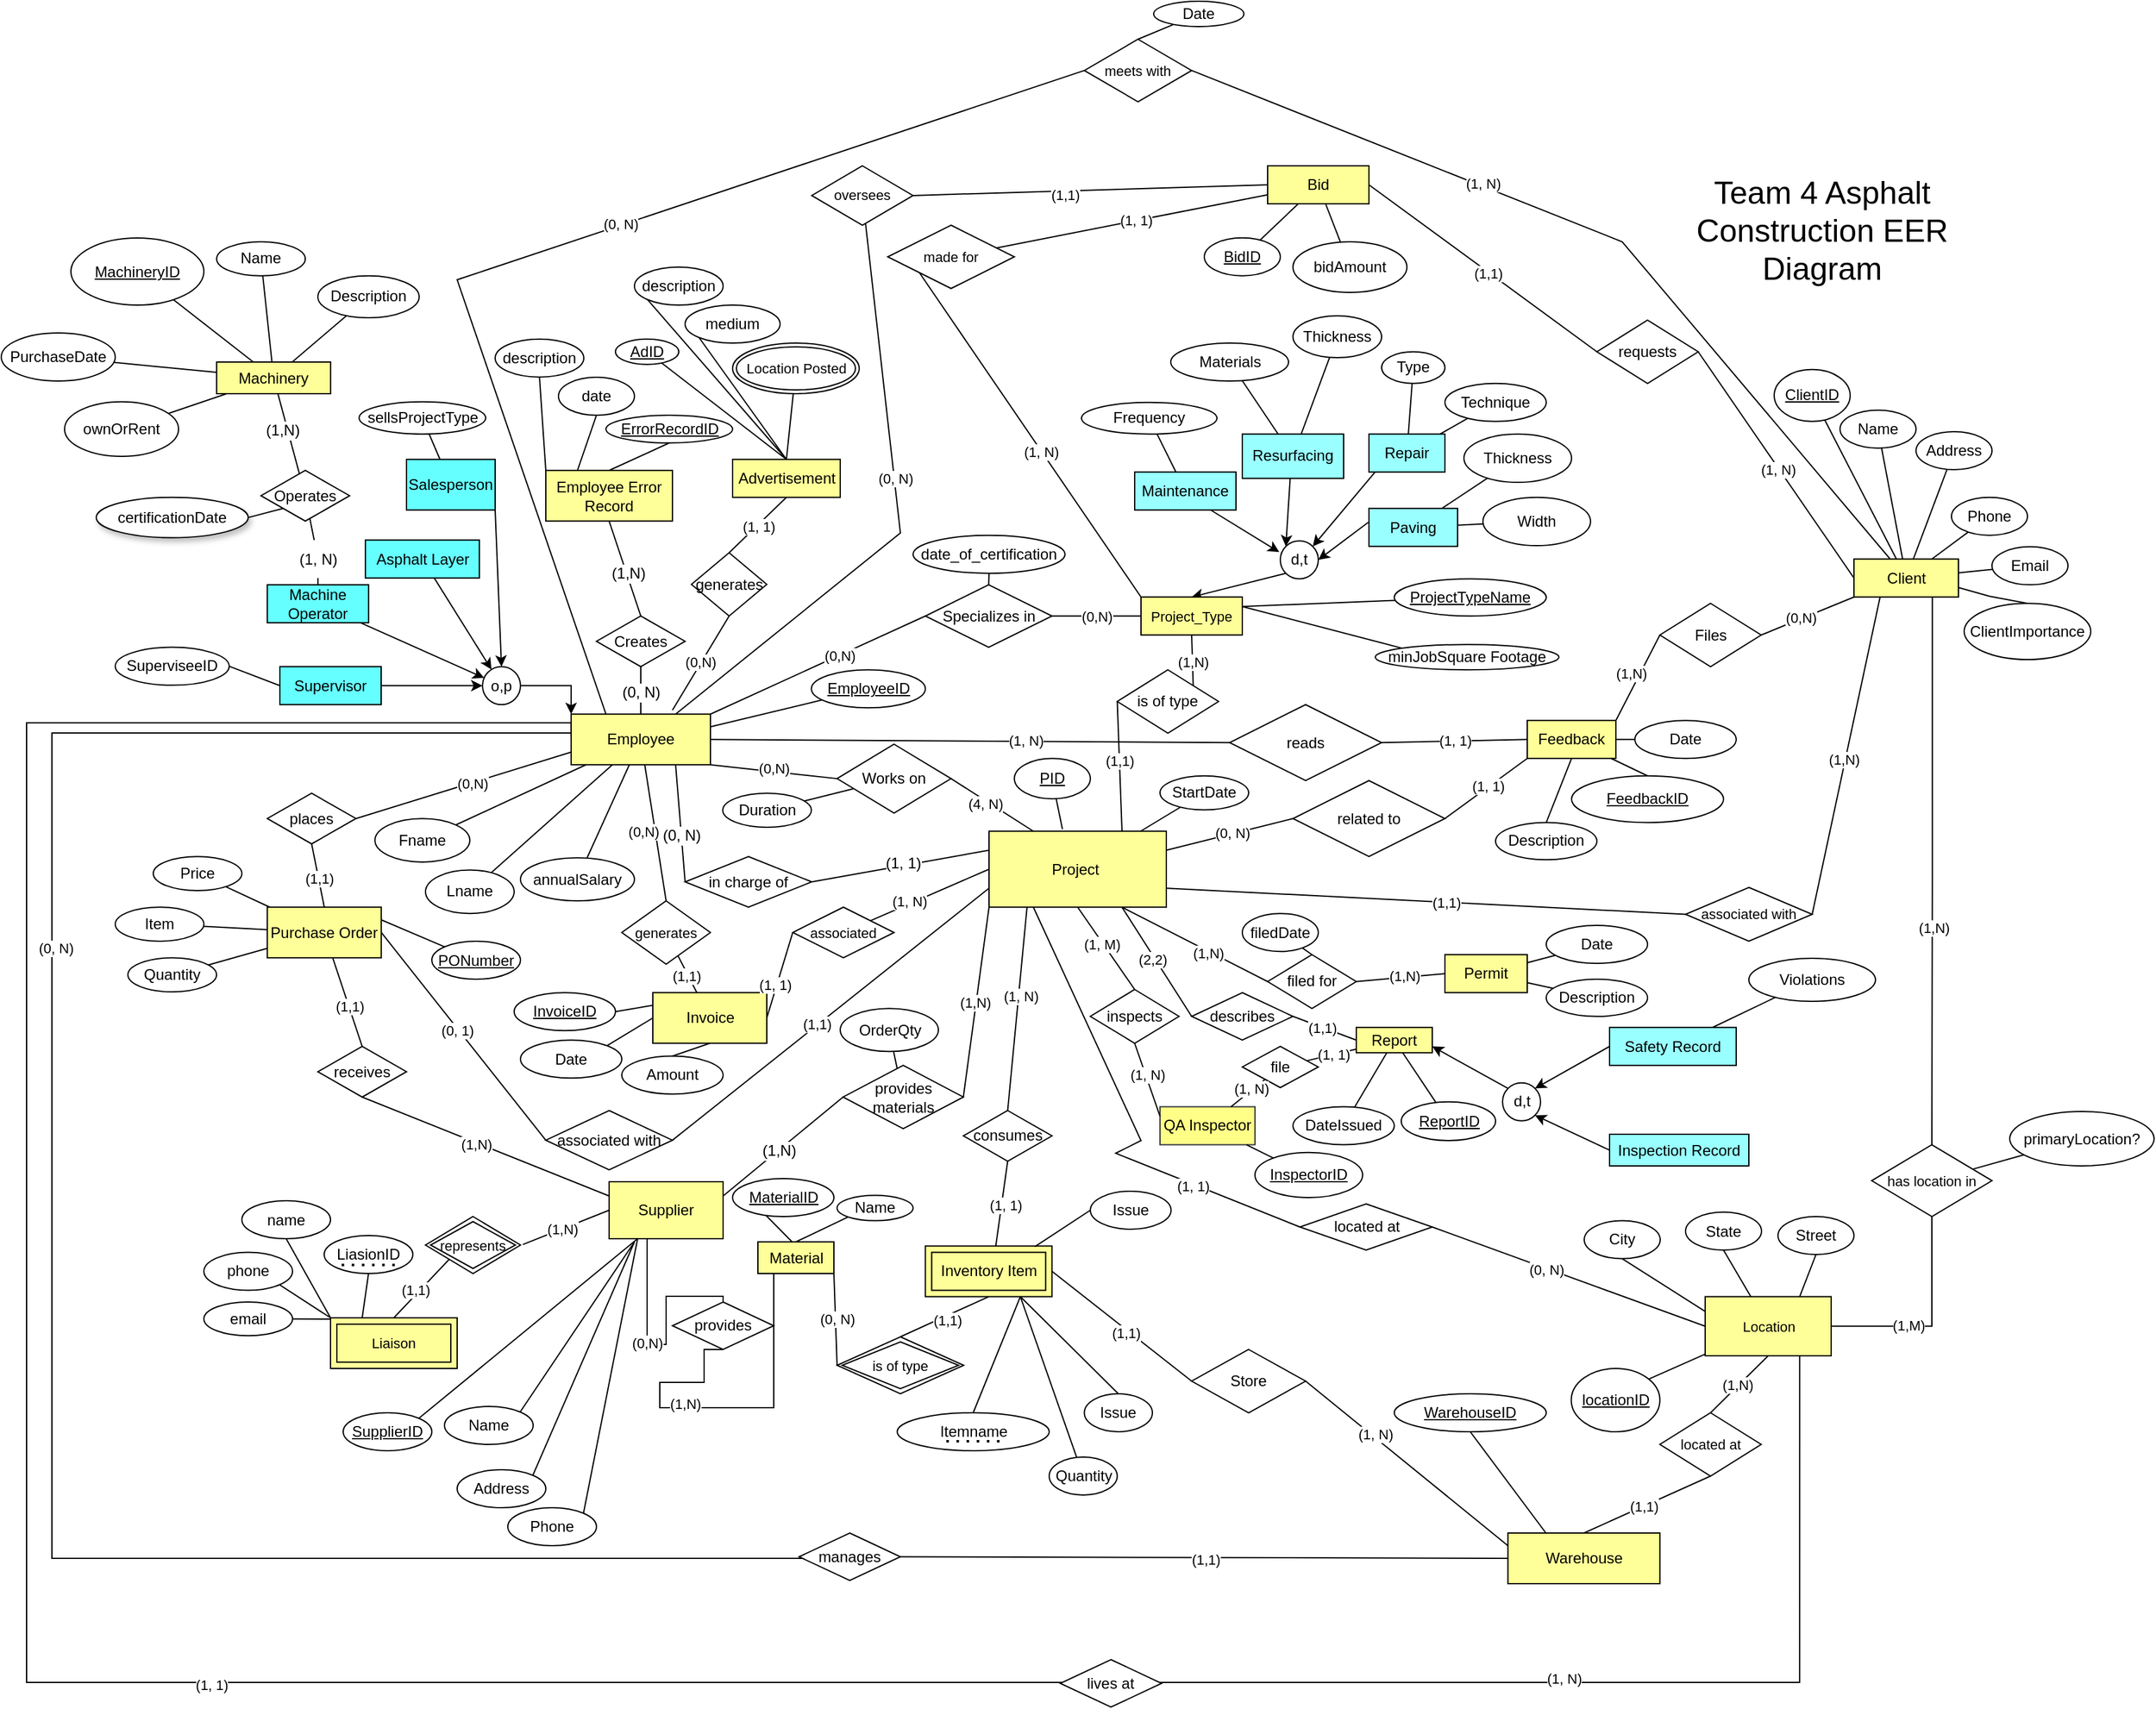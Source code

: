 <mxfile version="22.1.7" type="google">
  <diagram name="Page-1" id="DFDt5j4hAfiyts85tzbj">
    <mxGraphModel grid="1" page="1" gridSize="10" guides="1" tooltips="1" connect="1" arrows="1" fold="1" pageScale="1" pageWidth="1400" pageHeight="1700" math="0" shadow="0">
      <root>
        <mxCell id="0" />
        <mxCell id="1" parent="0" />
        <mxCell id="n0eZ3YQ4kbXayGB8iofP-1" value="Permit" style="rounded=0;whiteSpace=wrap;html=1;fillColor=#FFFF99;" vertex="1" parent="1">
          <mxGeometry x="940" y="633.12" width="65" height="30" as="geometry" />
        </mxCell>
        <mxCell id="6mL3hcfkqaH-60hYp9Ra-9" style="edgeStyle=none;shape=connector;rounded=0;orthogonalLoop=1;jettySize=auto;html=1;exitX=0.75;exitY=0;exitDx=0;exitDy=0;entryX=0;entryY=0.5;entryDx=0;entryDy=0;labelBackgroundColor=default;strokeColor=default;align=center;verticalAlign=middle;fontFamily=Helvetica;fontSize=11;fontColor=default;endArrow=none;endFill=0;" edge="1" parent="1" source="V0jLRe1Iar0bfor6HaaD-1" target="6mL3hcfkqaH-60hYp9Ra-8">
          <mxGeometry relative="1" as="geometry" />
        </mxCell>
        <mxCell id="6mL3hcfkqaH-60hYp9Ra-16" value="(1,1)" style="edgeLabel;html=1;align=center;verticalAlign=middle;resizable=0;points=[];fontSize=11;fontFamily=Helvetica;fontColor=default;" connectable="0" vertex="1" parent="6mL3hcfkqaH-60hYp9Ra-9">
          <mxGeometry x="0.082" relative="1" as="geometry">
            <mxPoint as="offset" />
          </mxGeometry>
        </mxCell>
        <mxCell id="V0jLRe1Iar0bfor6HaaD-1" value="Project&amp;nbsp;" style="rounded=0;whiteSpace=wrap;html=1;fillColor=#FFFF99;" vertex="1" parent="1">
          <mxGeometry x="580" y="535.62" width="140" height="60" as="geometry" />
        </mxCell>
        <mxCell id="V0jLRe1Iar0bfor6HaaD-4" value="Inspection Record" style="rounded=0;whiteSpace=wrap;html=1;fillColor=#99FFFF;" vertex="1" parent="1">
          <mxGeometry x="1070" y="775" width="110" height="25" as="geometry" />
        </mxCell>
        <mxCell id="B8XEB3wURoFLUdZ86-zd-5" style="edgeStyle=none;shape=connector;rounded=0;orthogonalLoop=1;jettySize=auto;html=1;exitX=0.5;exitY=0;exitDx=0;exitDy=0;entryX=0;entryY=0;entryDx=0;entryDy=0;labelBackgroundColor=default;strokeColor=default;fontFamily=Helvetica;fontSize=11;fontColor=default;endArrow=classic;" edge="1" parent="1" source="V0jLRe1Iar0bfor6HaaD-5" target="ytcm5A7RizO1AG_LOwBd-1">
          <mxGeometry relative="1" as="geometry" />
        </mxCell>
        <mxCell id="V0jLRe1Iar0bfor6HaaD-5" value="Resurfacing" style="rounded=0;whiteSpace=wrap;html=1;fillColor=#99FFFF;" vertex="1" parent="1">
          <mxGeometry x="780" y="221.87" width="80" height="35" as="geometry" />
        </mxCell>
        <mxCell id="B8XEB3wURoFLUdZ86-zd-4" style="rounded=0;orthogonalLoop=1;jettySize=auto;html=1;exitX=0.5;exitY=0;exitDx=0;exitDy=0;entryX=1;entryY=0;entryDx=0;entryDy=0;" edge="1" parent="1" source="V0jLRe1Iar0bfor6HaaD-6" target="ytcm5A7RizO1AG_LOwBd-1">
          <mxGeometry relative="1" as="geometry">
            <mxPoint x="845.5" y="320.62" as="targetPoint" />
          </mxGeometry>
        </mxCell>
        <mxCell id="V0jLRe1Iar0bfor6HaaD-6" value="Repair" style="rounded=0;whiteSpace=wrap;html=1;fillColor=#99FFFF;" vertex="1" parent="1">
          <mxGeometry x="880" y="221.87" width="60" height="30" as="geometry" />
        </mxCell>
        <mxCell id="V0jLRe1Iar0bfor6HaaD-7" value="Paving" style="rounded=0;whiteSpace=wrap;html=1;fillColor=#99FFFF;" vertex="1" parent="1">
          <mxGeometry x="880" y="280.62" width="70" height="30" as="geometry" />
        </mxCell>
        <mxCell id="V0jLRe1Iar0bfor6HaaD-8" value="Machinery" style="rounded=0;whiteSpace=wrap;html=1;fillColor=#FFFF99;" vertex="1" parent="1">
          <mxGeometry x="-29.92" y="165" width="90" height="25" as="geometry" />
        </mxCell>
        <mxCell id="B8XEB3wURoFLUdZ86-zd-48" style="shape=connector;rounded=0;orthogonalLoop=1;jettySize=auto;html=1;exitX=1;exitY=0.5;exitDx=0;exitDy=0;labelBackgroundColor=default;strokeColor=default;fontFamily=Helvetica;fontSize=11;fontColor=default;endArrow=none;endFill=0;entryX=0;entryY=0.5;entryDx=0;entryDy=0;" edge="1" parent="1" source="B8XEB3wURoFLUdZ86-zd-47" target="V0jLRe1Iar0bfor6HaaD-11">
          <mxGeometry relative="1" as="geometry">
            <mxPoint x="1120.5" y="324.85" as="sourcePoint" />
            <mxPoint x="1195.5" y="320.62" as="targetPoint" />
          </mxGeometry>
        </mxCell>
        <mxCell id="XhkTKOobNBqWBhGaZhEt-12" value="(1, N)" style="edgeLabel;html=1;align=center;verticalAlign=middle;resizable=0;points=[];fontSize=11;fontFamily=Helvetica;fontColor=default;" connectable="0" vertex="1" parent="B8XEB3wURoFLUdZ86-zd-48">
          <mxGeometry x="0.03" y="-1" relative="1" as="geometry">
            <mxPoint as="offset" />
          </mxGeometry>
        </mxCell>
        <mxCell id="6mL3hcfkqaH-60hYp9Ra-35" style="edgeStyle=orthogonalEdgeStyle;shape=connector;rounded=0;orthogonalLoop=1;jettySize=auto;html=1;exitX=0.75;exitY=1;exitDx=0;exitDy=0;entryX=0.5;entryY=0;entryDx=0;entryDy=0;labelBackgroundColor=default;strokeColor=default;align=center;verticalAlign=middle;fontFamily=Helvetica;fontSize=11;fontColor=default;endArrow=none;endFill=0;" edge="1" parent="1" source="V0jLRe1Iar0bfor6HaaD-11" target="6mL3hcfkqaH-60hYp9Ra-43">
          <mxGeometry relative="1" as="geometry" />
        </mxCell>
        <mxCell id="6mL3hcfkqaH-60hYp9Ra-46" value="(1,N)" style="edgeLabel;html=1;align=center;verticalAlign=middle;resizable=0;points=[];fontSize=11;fontFamily=Helvetica;fontColor=default;" connectable="0" vertex="1" parent="6mL3hcfkqaH-60hYp9Ra-35">
          <mxGeometry x="0.208" y="1" relative="1" as="geometry">
            <mxPoint as="offset" />
          </mxGeometry>
        </mxCell>
        <mxCell id="V0jLRe1Iar0bfor6HaaD-11" value="Client" style="rounded=0;whiteSpace=wrap;html=1;fillColor=#FFFF99;" vertex="1" parent="1">
          <mxGeometry x="1263" y="320.62" width="82.5" height="30" as="geometry" />
        </mxCell>
        <mxCell id="6mL3hcfkqaH-60hYp9Ra-19" style="edgeStyle=none;shape=connector;rounded=0;orthogonalLoop=1;jettySize=auto;html=1;labelBackgroundColor=default;strokeColor=default;align=center;verticalAlign=middle;fontFamily=Helvetica;fontSize=11;fontColor=default;endArrow=none;endFill=0;" edge="1" parent="1" source="V0jLRe1Iar0bfor6HaaD-12" target="6mL3hcfkqaH-60hYp9Ra-18">
          <mxGeometry relative="1" as="geometry" />
        </mxCell>
        <mxCell id="6mL3hcfkqaH-60hYp9Ra-21" value="(1, 1)" style="edgeLabel;html=1;align=center;verticalAlign=middle;resizable=0;points=[];fontSize=11;fontFamily=Helvetica;fontColor=default;" connectable="0" vertex="1" parent="6mL3hcfkqaH-60hYp9Ra-19">
          <mxGeometry x="-0.03" y="-2" relative="1" as="geometry">
            <mxPoint y="1" as="offset" />
          </mxGeometry>
        </mxCell>
        <mxCell id="V0jLRe1Iar0bfor6HaaD-12" value="Bid" style="rounded=0;whiteSpace=wrap;html=1;fillColor=#FFFF99;" vertex="1" parent="1">
          <mxGeometry x="800" y="10" width="80" height="30" as="geometry" />
        </mxCell>
        <mxCell id="V0jLRe1Iar0bfor6HaaD-13" value="Maintenance" style="rounded=0;whiteSpace=wrap;html=1;fillColor=#99FFFF;" vertex="1" parent="1">
          <mxGeometry x="695" y="251.87" width="80" height="30" as="geometry" />
        </mxCell>
        <mxCell id="B8XEB3wURoFLUdZ86-zd-32" style="edgeStyle=none;shape=connector;rounded=0;orthogonalLoop=1;jettySize=auto;html=1;exitX=1;exitY=0.5;exitDx=0;exitDy=0;entryX=0;entryY=0.5;entryDx=0;entryDy=0;labelBackgroundColor=default;strokeColor=default;fontFamily=Helvetica;fontSize=11;fontColor=default;endArrow=none;endFill=0;" edge="1" parent="1" source="V0jLRe1Iar0bfor6HaaD-2" target="B8XEB3wURoFLUdZ86-zd-30">
          <mxGeometry relative="1" as="geometry" />
        </mxCell>
        <mxCell id="ytcm5A7RizO1AG_LOwBd-53" value="(0, 1)" style="edgeLabel;html=1;align=center;verticalAlign=middle;resizable=0;points=[];" connectable="0" vertex="1" parent="B8XEB3wURoFLUdZ86-zd-32">
          <mxGeometry x="-0.074" y="-1" relative="1" as="geometry">
            <mxPoint as="offset" />
          </mxGeometry>
        </mxCell>
        <mxCell id="B8XEB3wURoFLUdZ86-zd-41" style="edgeStyle=none;shape=connector;rounded=0;orthogonalLoop=1;jettySize=auto;html=1;exitX=0;exitY=0.25;exitDx=0;exitDy=0;entryX=0.5;entryY=1;entryDx=0;entryDy=0;labelBackgroundColor=default;strokeColor=default;fontFamily=Helvetica;fontSize=11;fontColor=default;endArrow=none;endFill=0;" edge="1" parent="1" source="V0jLRe1Iar0bfor6HaaD-15" target="5PxoHh6JgG6SZzD1afo6-5">
          <mxGeometry relative="1" as="geometry">
            <mxPoint x="242.5" y="753.27" as="sourcePoint" />
          </mxGeometry>
        </mxCell>
        <mxCell id="B8XEB3wURoFLUdZ86-zd-42" value="(1,N)" style="edgeLabel;html=1;align=center;verticalAlign=middle;resizable=0;points=[];fontSize=11;fontFamily=Helvetica;fontColor=default;" vertex="1" connectable="0" parent="B8XEB3wURoFLUdZ86-zd-41">
          <mxGeometry x="0.076" y="1" relative="1" as="geometry">
            <mxPoint as="offset" />
          </mxGeometry>
        </mxCell>
        <mxCell id="5PxoHh6JgG6SZzD1afo6-18" style="edgeStyle=orthogonalEdgeStyle;rounded=0;orthogonalLoop=1;jettySize=auto;html=1;exitX=0.5;exitY=1;exitDx=0;exitDy=0;endArrow=none;endFill=0;entryX=0.5;entryY=0;entryDx=0;entryDy=0;" edge="1" parent="1" source="V0jLRe1Iar0bfor6HaaD-15" target="5PxoHh6JgG6SZzD1afo6-19">
          <mxGeometry relative="1" as="geometry">
            <mxPoint x="150" y="885.32" as="targetPoint" />
            <mxPoint x="215" y="715.62" as="sourcePoint" />
            <Array as="points">
              <mxPoint x="310" y="858" />
              <mxPoint x="310" y="941" />
              <mxPoint x="325" y="941" />
              <mxPoint x="325" y="903" />
            </Array>
          </mxGeometry>
        </mxCell>
        <mxCell id="XZvsRH1rKc_Uf9_lsDH9-35" value="(0,N)" style="edgeLabel;html=1;align=center;verticalAlign=middle;resizable=0;points=[];" connectable="0" vertex="1" parent="5PxoHh6JgG6SZzD1afo6-18">
          <mxGeometry x="0.146" y="2" relative="1" as="geometry">
            <mxPoint x="-13" as="offset" />
          </mxGeometry>
        </mxCell>
        <mxCell id="V0jLRe1Iar0bfor6HaaD-15" value="Supplier" style="rounded=0;whiteSpace=wrap;html=1;fillColor=#FFFF99;" vertex="1" parent="1">
          <mxGeometry x="280" y="812.5" width="90" height="45" as="geometry" />
        </mxCell>
        <mxCell id="V0jLRe1Iar0bfor6HaaD-17" value="Advertisement" style="rounded=0;whiteSpace=wrap;html=1;direction=west;fillColor=#FFFF99;" vertex="1" parent="1">
          <mxGeometry x="377.5" y="241.87" width="85" height="30" as="geometry" />
        </mxCell>
        <mxCell id="B8XEB3wURoFLUdZ86-zd-62" style="edgeStyle=none;shape=connector;rounded=0;orthogonalLoop=1;jettySize=auto;html=1;entryX=0.5;entryY=0;entryDx=0;entryDy=0;labelBackgroundColor=default;strokeColor=default;fontFamily=Helvetica;fontSize=11;fontColor=default;endArrow=none;endFill=0;" edge="1" parent="1" source="V0jLRe1Iar0bfor6HaaD-19" target="B8XEB3wURoFLUdZ86-zd-61">
          <mxGeometry relative="1" as="geometry" />
        </mxCell>
        <mxCell id="B8XEB3wURoFLUdZ86-zd-65" value="(0,N)" style="edgeLabel;html=1;align=center;verticalAlign=middle;resizable=0;points=[];fontSize=11;fontFamily=Helvetica;fontColor=default;" vertex="1" connectable="0" parent="B8XEB3wURoFLUdZ86-zd-62">
          <mxGeometry x="0.078" y="2" relative="1" as="geometry">
            <mxPoint x="-12" y="-5" as="offset" />
          </mxGeometry>
        </mxCell>
        <mxCell id="6mL3hcfkqaH-60hYp9Ra-24" style="edgeStyle=none;shape=connector;rounded=0;orthogonalLoop=1;jettySize=auto;html=1;labelBackgroundColor=default;strokeColor=default;align=center;verticalAlign=middle;fontFamily=Helvetica;fontSize=11;fontColor=default;endArrow=none;endFill=0;exitX=0.75;exitY=0;exitDx=0;exitDy=0;" edge="1" parent="1" source="V0jLRe1Iar0bfor6HaaD-19" target="6mL3hcfkqaH-60hYp9Ra-23">
          <mxGeometry relative="1" as="geometry">
            <mxPoint x="353" y="20" as="sourcePoint" />
            <Array as="points">
              <mxPoint x="510" y="300" />
            </Array>
          </mxGeometry>
        </mxCell>
        <mxCell id="6mL3hcfkqaH-60hYp9Ra-26" value="(0, N)" style="edgeLabel;html=1;align=center;verticalAlign=middle;resizable=0;points=[];fontSize=11;fontFamily=Helvetica;fontColor=default;" connectable="0" vertex="1" parent="6mL3hcfkqaH-60hYp9Ra-24">
          <mxGeometry x="0.145" y="-1" relative="1" as="geometry">
            <mxPoint as="offset" />
          </mxGeometry>
        </mxCell>
        <mxCell id="V0jLRe1Iar0bfor6HaaD-19" value="Employee" style="rounded=0;whiteSpace=wrap;html=1;fillColor=#FFFF99;" vertex="1" parent="1">
          <mxGeometry x="250" y="443.12" width="110" height="40" as="geometry" />
        </mxCell>
        <mxCell id="V0jLRe1Iar0bfor6HaaD-20" value="Employee Error Record" style="rounded=0;whiteSpace=wrap;html=1;fillColor=#FFFF99;" vertex="1" parent="1">
          <mxGeometry x="230" y="250.62" width="100" height="40" as="geometry" />
        </mxCell>
        <mxCell id="V0jLRe1Iar0bfor6HaaD-21" value="Invoice" style="rounded=0;whiteSpace=wrap;html=1;fillColor=#FFFF99;" vertex="1" parent="1">
          <mxGeometry x="314.5" y="663.12" width="90" height="40" as="geometry" />
        </mxCell>
        <mxCell id="V0jLRe1Iar0bfor6HaaD-23" value="Safety Record" style="rounded=0;whiteSpace=wrap;html=1;fillColor=#99FFFF;" vertex="1" parent="1">
          <mxGeometry x="1070" y="690.62" width="100" height="30" as="geometry" />
        </mxCell>
        <mxCell id="6mL3hcfkqaH-60hYp9Ra-13" style="edgeStyle=none;shape=connector;rounded=0;orthogonalLoop=1;jettySize=auto;html=1;exitX=0;exitY=1;exitDx=0;exitDy=0;entryX=0;entryY=0.5;entryDx=0;entryDy=0;labelBackgroundColor=default;strokeColor=default;align=center;verticalAlign=middle;fontFamily=Helvetica;fontSize=11;fontColor=default;endArrow=classic;endFill=1;" edge="1" parent="1" source="ytcm5A7RizO1AG_LOwBd-1" target="6mL3hcfkqaH-60hYp9Ra-4">
          <mxGeometry relative="1" as="geometry" />
        </mxCell>
        <mxCell id="ytcm5A7RizO1AG_LOwBd-1" value="d,t" style="ellipse;whiteSpace=wrap;html=1;align=center;" vertex="1" parent="1">
          <mxGeometry x="810" y="306.24" width="30" height="30" as="geometry" />
        </mxCell>
        <mxCell id="ytcm5A7RizO1AG_LOwBd-4" value="" style="endArrow=classic;html=1;rounded=0;exitX=0.75;exitY=1;exitDx=0;exitDy=0;entryX=-0.027;entryY=0.296;entryDx=0;entryDy=0;entryPerimeter=0;" edge="1" parent="1" source="V0jLRe1Iar0bfor6HaaD-13" target="ytcm5A7RizO1AG_LOwBd-1">
          <mxGeometry width="50" height="50" relative="1" as="geometry">
            <mxPoint x="810.5" y="230.62" as="sourcePoint" />
            <mxPoint x="860.5" y="180.62" as="targetPoint" />
          </mxGeometry>
        </mxCell>
        <mxCell id="ytcm5A7RizO1AG_LOwBd-5" value="" style="endArrow=classic;html=1;rounded=0;exitX=-0.008;exitY=0.367;exitDx=0;exitDy=0;entryX=1;entryY=0.5;entryDx=0;entryDy=0;exitPerimeter=0;" edge="1" parent="1" source="V0jLRe1Iar0bfor6HaaD-7" target="ytcm5A7RizO1AG_LOwBd-1">
          <mxGeometry width="50" height="50" relative="1" as="geometry">
            <mxPoint x="760.5" y="330.62" as="sourcePoint" />
            <mxPoint x="840.5" y="315.62" as="targetPoint" />
          </mxGeometry>
        </mxCell>
        <mxCell id="B8XEB3wURoFLUdZ86-zd-9" style="edgeStyle=none;shape=connector;rounded=0;orthogonalLoop=1;jettySize=auto;html=1;labelBackgroundColor=default;strokeColor=default;fontFamily=Helvetica;fontSize=11;fontColor=default;endArrow=none;endFill=0;entryX=1;entryY=0;entryDx=0;entryDy=0;exitX=0;exitY=0.5;exitDx=0;exitDy=0;" edge="1" parent="1" source="V0jLRe1Iar0bfor6HaaD-27" target="m66RHuCAahKeRWMkVwcQ-6">
          <mxGeometry relative="1" as="geometry">
            <mxPoint x="1050" y="440" as="targetPoint" />
            <mxPoint x="1120" y="400" as="sourcePoint" />
          </mxGeometry>
        </mxCell>
        <mxCell id="FUosIUZP7nKcz937otOu-28" value="(1,N)" style="edgeLabel;html=1;align=center;verticalAlign=middle;resizable=0;points=[];" connectable="0" vertex="1" parent="B8XEB3wURoFLUdZ86-zd-9">
          <mxGeometry x="-0.092" y="1" relative="1" as="geometry">
            <mxPoint x="-8" y="-1" as="offset" />
          </mxGeometry>
        </mxCell>
        <mxCell id="B8XEB3wURoFLUdZ86-zd-10" style="edgeStyle=none;shape=connector;rounded=0;orthogonalLoop=1;jettySize=auto;html=1;exitX=1;exitY=0.5;exitDx=0;exitDy=0;entryX=0;entryY=1;entryDx=0;entryDy=0;labelBackgroundColor=default;strokeColor=default;fontFamily=Helvetica;fontSize=11;fontColor=default;endArrow=none;endFill=0;" edge="1" parent="1" source="V0jLRe1Iar0bfor6HaaD-27" target="V0jLRe1Iar0bfor6HaaD-11">
          <mxGeometry relative="1" as="geometry">
            <Array as="points" />
          </mxGeometry>
        </mxCell>
        <mxCell id="FUosIUZP7nKcz937otOu-27" value="(0,N)" style="edgeLabel;html=1;align=center;verticalAlign=middle;resizable=0;points=[];" connectable="0" vertex="1" parent="B8XEB3wURoFLUdZ86-zd-10">
          <mxGeometry x="-0.147" y="1" relative="1" as="geometry">
            <mxPoint as="offset" />
          </mxGeometry>
        </mxCell>
        <mxCell id="V0jLRe1Iar0bfor6HaaD-27" value="Files" style="rhombus;whiteSpace=wrap;html=1;" vertex="1" parent="1">
          <mxGeometry x="1109.75" y="355.62" width="80" height="50" as="geometry" />
        </mxCell>
        <mxCell id="B8XEB3wURoFLUdZ86-zd-3" style="edgeStyle=orthogonalEdgeStyle;rounded=0;orthogonalLoop=1;jettySize=auto;html=1;exitX=0.5;exitY=1;exitDx=0;exitDy=0;" edge="1" parent="1">
          <mxGeometry relative="1" as="geometry">
            <mxPoint x="1008" y="412.02" as="sourcePoint" />
            <mxPoint x="1008" y="412.02" as="targetPoint" />
          </mxGeometry>
        </mxCell>
        <mxCell id="V0jLRe1Iar0bfor6HaaD-32" value="" style="endArrow=none;html=1;rounded=0;exitX=1;exitY=0.5;exitDx=0;exitDy=0;entryX=0;entryY=1;entryDx=0;entryDy=0;" edge="1" parent="1" source="ytcm5A7RizO1AG_LOwBd-8" target="V0jLRe1Iar0bfor6HaaD-1">
          <mxGeometry width="50" height="50" relative="1" as="geometry">
            <mxPoint x="519.72" y="656.87" as="sourcePoint" />
            <mxPoint x="579.72" y="656.87" as="targetPoint" />
          </mxGeometry>
        </mxCell>
        <mxCell id="XZvsRH1rKc_Uf9_lsDH9-5" value="(1,N)" style="edgeLabel;html=1;align=center;verticalAlign=middle;resizable=0;points=[];" connectable="0" vertex="1" parent="V0jLRe1Iar0bfor6HaaD-32">
          <mxGeometry x="-0.011" y="1" relative="1" as="geometry">
            <mxPoint as="offset" />
          </mxGeometry>
        </mxCell>
        <mxCell id="ytcm5A7RizO1AG_LOwBd-8" value="provides materials" style="shape=rhombus;perimeter=rhombusPerimeter;whiteSpace=wrap;html=1;align=center;" vertex="1" parent="1">
          <mxGeometry x="464.72" y="720.62" width="95" height="50" as="geometry" />
        </mxCell>
        <mxCell id="ytcm5A7RizO1AG_LOwBd-11" value="" style="endArrow=none;html=1;rounded=0;exitX=0;exitY=0.5;exitDx=0;exitDy=0;entryX=1;entryY=0.25;entryDx=0;entryDy=0;" edge="1" parent="1" source="ytcm5A7RizO1AG_LOwBd-8" target="V0jLRe1Iar0bfor6HaaD-15">
          <mxGeometry width="50" height="50" relative="1" as="geometry">
            <mxPoint x="550" y="630.62" as="sourcePoint" />
            <mxPoint x="586" y="589.62" as="targetPoint" />
          </mxGeometry>
        </mxCell>
        <mxCell id="5PxoHh6JgG6SZzD1afo6-12" value="(1,N)" style="edgeLabel;html=1;align=center;verticalAlign=middle;resizable=0;points=[];fontSize=12;" connectable="0" vertex="1" parent="ytcm5A7RizO1AG_LOwBd-11">
          <mxGeometry x="0.074" relative="1" as="geometry">
            <mxPoint as="offset" />
          </mxGeometry>
        </mxCell>
        <mxCell id="5PxoHh6JgG6SZzD1afo6-2" value="" style="edgeStyle=orthogonalEdgeStyle;rounded=0;orthogonalLoop=1;jettySize=auto;html=1;entryX=0;entryY=0;entryDx=0;entryDy=0;" edge="1" parent="1" source="5PxoHh6JgG6SZzD1afo6-1" target="V0jLRe1Iar0bfor6HaaD-19">
          <mxGeometry relative="1" as="geometry" />
        </mxCell>
        <mxCell id="5PxoHh6JgG6SZzD1afo6-1" value="o,p" style="ellipse;whiteSpace=wrap;html=1;aspect=fixed;" vertex="1" parent="1">
          <mxGeometry x="180" y="405.62" width="30" height="30" as="geometry" />
        </mxCell>
        <mxCell id="ytcm5A7RizO1AG_LOwBd-12" value="in charge of" style="shape=rhombus;perimeter=rhombusPerimeter;whiteSpace=wrap;html=1;align=center;" vertex="1" parent="1">
          <mxGeometry x="340" y="555.62" width="100" height="40" as="geometry" />
        </mxCell>
        <mxCell id="ytcm5A7RizO1AG_LOwBd-14" value="" style="endArrow=none;html=1;rounded=0;exitX=1;exitY=0.5;exitDx=0;exitDy=0;entryX=0;entryY=0.25;entryDx=0;entryDy=0;" edge="1" parent="1" source="ytcm5A7RizO1AG_LOwBd-12" target="V0jLRe1Iar0bfor6HaaD-1">
          <mxGeometry relative="1" as="geometry">
            <mxPoint x="490" y="485.62" as="sourcePoint" />
            <mxPoint x="650" y="485.62" as="targetPoint" />
          </mxGeometry>
        </mxCell>
        <mxCell id="ytcm5A7RizO1AG_LOwBd-22" value="(1, 1)" style="edgeLabel;html=1;align=center;verticalAlign=middle;resizable=0;points=[];fontSize=12;" connectable="0" vertex="1" parent="ytcm5A7RizO1AG_LOwBd-14">
          <mxGeometry x="0.035" y="2" relative="1" as="geometry">
            <mxPoint as="offset" />
          </mxGeometry>
        </mxCell>
        <mxCell id="3CGyiVarhpInRkeTOOhV-2" value="Machine Operator" style="rounded=0;whiteSpace=wrap;html=1;fillColor=#66FFFF;" vertex="1" parent="1">
          <mxGeometry x="10.08" y="340.93" width="80" height="30" as="geometry" />
        </mxCell>
        <mxCell id="5PxoHh6JgG6SZzD1afo6-10" value="" style="endArrow=none;html=1;rounded=0;entryX=0.5;entryY=0;entryDx=0;entryDy=0;" edge="1" parent="1" source="V0jLRe1Iar0bfor6HaaD-2" target="5PxoHh6JgG6SZzD1afo6-5">
          <mxGeometry width="50" height="50" relative="1" as="geometry">
            <mxPoint x="42.58" y="513.27" as="sourcePoint" />
            <mxPoint x="92.58" y="463.27" as="targetPoint" />
          </mxGeometry>
        </mxCell>
        <mxCell id="B8XEB3wURoFLUdZ86-zd-38" value="(1,1)" style="edgeLabel;html=1;align=center;verticalAlign=middle;resizable=0;points=[];fontSize=11;fontFamily=Helvetica;fontColor=default;" vertex="1" connectable="0" parent="5PxoHh6JgG6SZzD1afo6-10">
          <mxGeometry x="0.08" relative="1" as="geometry">
            <mxPoint as="offset" />
          </mxGeometry>
        </mxCell>
        <mxCell id="Qv7zX6T9AX3nA331XIr3-2" value="Creates" style="rhombus;whiteSpace=wrap;html=1;" vertex="1" parent="1">
          <mxGeometry x="270" y="365.62" width="70" height="40" as="geometry" />
        </mxCell>
        <mxCell id="3CGyiVarhpInRkeTOOhV-4" value="Supervisor" style="rounded=0;whiteSpace=wrap;html=1;fillColor=#66FFFF;" vertex="1" parent="1">
          <mxGeometry x="20" y="405.62" width="80" height="30" as="geometry" />
        </mxCell>
        <mxCell id="3CGyiVarhpInRkeTOOhV-7" value="" style="endArrow=classic;html=1;rounded=0;" edge="1" parent="1" source="3CGyiVarhpInRkeTOOhV-3" target="5PxoHh6JgG6SZzD1afo6-1">
          <mxGeometry width="50" height="50" relative="1" as="geometry">
            <mxPoint x="400" y="595.62" as="sourcePoint" />
            <mxPoint x="450" y="545.62" as="targetPoint" />
          </mxGeometry>
        </mxCell>
        <mxCell id="n0eZ3YQ4kbXayGB8iofP-10" value="" style="endArrow=none;html=1;rounded=0;entryX=1;entryY=0.75;entryDx=0;entryDy=0;exitX=0;exitY=0.5;exitDx=0;exitDy=0;" edge="1" parent="1" source="B8XEB3wURoFLUdZ86-zd-50" target="V0jLRe1Iar0bfor6HaaD-1">
          <mxGeometry relative="1" as="geometry">
            <mxPoint x="750" y="475.62" as="sourcePoint" />
            <mxPoint x="670" y="555.62" as="targetPoint" />
          </mxGeometry>
        </mxCell>
        <mxCell id="XZvsRH1rKc_Uf9_lsDH9-4" value="(1,1)" style="edgeLabel;html=1;align=center;verticalAlign=middle;resizable=0;points=[];" connectable="0" vertex="1" parent="n0eZ3YQ4kbXayGB8iofP-10">
          <mxGeometry x="-0.078" relative="1" as="geometry">
            <mxPoint as="offset" />
          </mxGeometry>
        </mxCell>
        <mxCell id="3CGyiVarhpInRkeTOOhV-9" value="" style="endArrow=none;html=1;rounded=0;exitX=0.5;exitY=0;exitDx=0;exitDy=0;entryX=0.5;entryY=1;entryDx=0;entryDy=0;" edge="1" parent="1" source="Qv7zX6T9AX3nA331XIr3-2" target="V0jLRe1Iar0bfor6HaaD-20">
          <mxGeometry width="50" height="50" relative="1" as="geometry">
            <mxPoint x="400" y="495.62" as="sourcePoint" />
            <mxPoint x="450" y="445.62" as="targetPoint" />
          </mxGeometry>
        </mxCell>
        <mxCell id="3CGyiVarhpInRkeTOOhV-15" value="&lt;font style=&quot;font-size: 12px;&quot;&gt;(1,N)&lt;/font&gt;" style="edgeLabel;html=1;align=center;verticalAlign=middle;resizable=0;points=[];" connectable="0" vertex="1" parent="3CGyiVarhpInRkeTOOhV-9">
          <mxGeometry x="-0.101" y="-1" relative="1" as="geometry">
            <mxPoint as="offset" />
          </mxGeometry>
        </mxCell>
        <mxCell id="n0eZ3YQ4kbXayGB8iofP-11" value="" style="endArrow=none;html=1;rounded=0;exitX=1;exitY=0.5;exitDx=0;exitDy=0;entryX=0;entryY=0.5;entryDx=0;entryDy=0;" edge="1" parent="1" source="V0jLRe1Iar0bfor6HaaD-12" target="B8XEB3wURoFLUdZ86-zd-47">
          <mxGeometry relative="1" as="geometry">
            <mxPoint x="950.5" y="353.12" as="sourcePoint" />
            <mxPoint x="1075.5" y="320.62" as="targetPoint" />
          </mxGeometry>
        </mxCell>
        <mxCell id="XZvsRH1rKc_Uf9_lsDH9-6" value="(1,1)" style="edgeLabel;html=1;align=center;verticalAlign=middle;resizable=0;points=[];" connectable="0" vertex="1" parent="n0eZ3YQ4kbXayGB8iofP-11">
          <mxGeometry x="0.053" y="-1" relative="1" as="geometry">
            <mxPoint as="offset" />
          </mxGeometry>
        </mxCell>
        <mxCell id="ytcm5A7RizO1AG_LOwBd-18" value="filed for" style="shape=rhombus;perimeter=rhombusPerimeter;whiteSpace=wrap;html=1;align=center;" vertex="1" parent="1">
          <mxGeometry x="800" y="633.12" width="70" height="42.5" as="geometry" />
        </mxCell>
        <mxCell id="V0jLRe1Iar0bfor6HaaD-2" value="Purchase Order" style="rounded=0;whiteSpace=wrap;html=1;fillColor=#FFFF99;" vertex="1" parent="1">
          <mxGeometry x="10.08" y="595.62" width="90" height="40" as="geometry" />
        </mxCell>
        <mxCell id="ytcm5A7RizO1AG_LOwBd-20" value="" style="endArrow=none;html=1;rounded=0;exitX=0;exitY=0.5;exitDx=0;exitDy=0;entryX=1;entryY=0.5;entryDx=0;entryDy=0;" edge="1" parent="1" source="n0eZ3YQ4kbXayGB8iofP-1" target="ytcm5A7RizO1AG_LOwBd-18">
          <mxGeometry relative="1" as="geometry">
            <mxPoint x="670" y="670.62" as="sourcePoint" />
            <mxPoint x="710" y="678.62" as="targetPoint" />
          </mxGeometry>
        </mxCell>
        <mxCell id="FUosIUZP7nKcz937otOu-26" value="(1,N)" style="edgeLabel;html=1;align=center;verticalAlign=middle;resizable=0;points=[];" connectable="0" vertex="1" parent="ytcm5A7RizO1AG_LOwBd-20">
          <mxGeometry x="-0.089" y="-1" relative="1" as="geometry">
            <mxPoint as="offset" />
          </mxGeometry>
        </mxCell>
        <mxCell id="ytcm5A7RizO1AG_LOwBd-26" value="Report" style="whiteSpace=wrap;html=1;align=center;fillColor=#FFFF99;" vertex="1" parent="1">
          <mxGeometry x="870" y="690.62" width="60" height="20" as="geometry" />
        </mxCell>
        <mxCell id="ytcm5A7RizO1AG_LOwBd-28" value="describes" style="shape=rhombus;perimeter=rhombusPerimeter;whiteSpace=wrap;html=1;align=center;" vertex="1" parent="1">
          <mxGeometry x="740" y="663.12" width="80" height="37.5" as="geometry" />
        </mxCell>
        <mxCell id="ytcm5A7RizO1AG_LOwBd-30" value="" style="endArrow=none;html=1;rounded=0;exitX=0;exitY=0.5;exitDx=0;exitDy=0;entryX=1;entryY=0.5;entryDx=0;entryDy=0;" edge="1" parent="1" source="ytcm5A7RizO1AG_LOwBd-26" target="ytcm5A7RizO1AG_LOwBd-28">
          <mxGeometry relative="1" as="geometry">
            <mxPoint x="589.5" y="716.27" as="sourcePoint" />
            <mxPoint x="607.5" y="774.27" as="targetPoint" />
          </mxGeometry>
        </mxCell>
        <mxCell id="B8XEB3wURoFLUdZ86-zd-37" value="(1,1)" style="edgeLabel;html=1;align=center;verticalAlign=middle;resizable=0;points=[];fontSize=11;fontFamily=Helvetica;fontColor=default;" vertex="1" connectable="0" parent="ytcm5A7RizO1AG_LOwBd-30">
          <mxGeometry x="0.105" relative="1" as="geometry">
            <mxPoint as="offset" />
          </mxGeometry>
        </mxCell>
        <mxCell id="ytcm5A7RizO1AG_LOwBd-32" value="" style="endArrow=classic;html=1;rounded=0;exitX=0;exitY=0.5;exitDx=0;exitDy=0;entryX=1;entryY=0;entryDx=0;entryDy=0;" edge="1" parent="1" source="V0jLRe1Iar0bfor6HaaD-23" target="ytcm5A7RizO1AG_LOwBd-31">
          <mxGeometry width="50" height="50" relative="1" as="geometry">
            <mxPoint x="794.5" y="811" as="sourcePoint" />
            <mxPoint x="721.5" y="771" as="targetPoint" />
          </mxGeometry>
        </mxCell>
        <mxCell id="ytcm5A7RizO1AG_LOwBd-33" value="" style="endArrow=classic;html=1;rounded=0;exitX=0;exitY=0.5;exitDx=0;exitDy=0;entryX=1;entryY=1;entryDx=0;entryDy=0;" edge="1" parent="1" source="V0jLRe1Iar0bfor6HaaD-4" target="ytcm5A7RizO1AG_LOwBd-31">
          <mxGeometry width="50" height="50" relative="1" as="geometry">
            <mxPoint x="1055.5" y="775" as="sourcePoint" />
            <mxPoint x="1031.5" y="789" as="targetPoint" />
          </mxGeometry>
        </mxCell>
        <mxCell id="ytcm5A7RizO1AG_LOwBd-34" value="" style="endArrow=classic;html=1;rounded=0;exitX=0;exitY=0;exitDx=0;exitDy=0;entryX=1;entryY=0.75;entryDx=0;entryDy=0;" edge="1" parent="1" source="ytcm5A7RizO1AG_LOwBd-31" target="ytcm5A7RizO1AG_LOwBd-26">
          <mxGeometry width="50" height="50" relative="1" as="geometry">
            <mxPoint x="877.5" y="900.65" as="sourcePoint" />
            <mxPoint x="930" y="670.0" as="targetPoint" />
          </mxGeometry>
        </mxCell>
        <mxCell id="3CGyiVarhpInRkeTOOhV-8" value="" style="endArrow=none;html=1;rounded=0;exitX=0.5;exitY=0;exitDx=0;exitDy=0;entryX=0.5;entryY=1;entryDx=0;entryDy=0;" edge="1" parent="1" source="V0jLRe1Iar0bfor6HaaD-19" target="Qv7zX6T9AX3nA331XIr3-2">
          <mxGeometry width="50" height="50" relative="1" as="geometry">
            <mxPoint x="400" y="495.62" as="sourcePoint" />
            <mxPoint x="450" y="445.62" as="targetPoint" />
          </mxGeometry>
        </mxCell>
        <mxCell id="3CGyiVarhpInRkeTOOhV-12" value="&lt;font style=&quot;font-size: 12px;&quot;&gt;(0, N)&lt;/font&gt;" style="edgeLabel;html=1;align=center;verticalAlign=middle;resizable=0;points=[];" connectable="0" vertex="1" parent="3CGyiVarhpInRkeTOOhV-8">
          <mxGeometry x="-0.08" relative="1" as="geometry">
            <mxPoint as="offset" />
          </mxGeometry>
        </mxCell>
        <mxCell id="ytcm5A7RizO1AG_LOwBd-19" value="" style="endArrow=none;html=1;rounded=0;entryX=0;entryY=0.5;entryDx=0;entryDy=0;exitX=0.75;exitY=1;exitDx=0;exitDy=0;" edge="1" parent="1" source="V0jLRe1Iar0bfor6HaaD-1" target="ytcm5A7RizO1AG_LOwBd-18">
          <mxGeometry relative="1" as="geometry">
            <mxPoint x="660" y="600.62" as="sourcePoint" />
            <mxPoint x="870" y="690.62" as="targetPoint" />
          </mxGeometry>
        </mxCell>
        <mxCell id="XZvsRH1rKc_Uf9_lsDH9-13" value="(1,N)" style="edgeLabel;html=1;align=center;verticalAlign=middle;resizable=0;points=[];" connectable="0" vertex="1" parent="ytcm5A7RizO1AG_LOwBd-19">
          <mxGeometry x="0.186" y="-1" relative="1" as="geometry">
            <mxPoint as="offset" />
          </mxGeometry>
        </mxCell>
        <mxCell id="ytcm5A7RizO1AG_LOwBd-15" value="" style="endArrow=none;html=1;rounded=0;exitX=0;exitY=0.5;exitDx=0;exitDy=0;entryX=0.75;entryY=1;entryDx=0;entryDy=0;" edge="1" parent="1" source="ytcm5A7RizO1AG_LOwBd-12" target="V0jLRe1Iar0bfor6HaaD-19">
          <mxGeometry relative="1" as="geometry">
            <mxPoint x="560" y="515.62" as="sourcePoint" />
            <mxPoint x="590" y="565.62" as="targetPoint" />
          </mxGeometry>
        </mxCell>
        <mxCell id="ytcm5A7RizO1AG_LOwBd-23" value="(0, N)" style="edgeLabel;html=1;align=center;verticalAlign=middle;resizable=0;points=[];fontSize=12;" connectable="0" vertex="1" parent="ytcm5A7RizO1AG_LOwBd-15">
          <mxGeometry x="-0.2" relative="1" as="geometry">
            <mxPoint as="offset" />
          </mxGeometry>
        </mxCell>
        <mxCell id="3CGyiVarhpInRkeTOOhV-3" value="Asphalt Layer" style="rounded=0;whiteSpace=wrap;html=1;fillColor=#66FFFF;" vertex="1" parent="1">
          <mxGeometry x="87.54" y="305.62" width="90" height="30" as="geometry" />
        </mxCell>
        <mxCell id="3CGyiVarhpInRkeTOOhV-5" value="" style="endArrow=classic;html=1;rounded=0;" edge="1" parent="1" source="3CGyiVarhpInRkeTOOhV-2" target="5PxoHh6JgG6SZzD1afo6-1">
          <mxGeometry width="50" height="50" relative="1" as="geometry">
            <mxPoint x="400" y="595.62" as="sourcePoint" />
            <mxPoint x="191" y="528.62" as="targetPoint" />
          </mxGeometry>
        </mxCell>
        <mxCell id="5PxoHh6JgG6SZzD1afo6-5" value="receives" style="rhombus;whiteSpace=wrap;html=1;" vertex="1" parent="1">
          <mxGeometry x="50" y="705.62" width="70" height="40" as="geometry" />
        </mxCell>
        <mxCell id="3CGyiVarhpInRkeTOOhV-21" value="Operates" style="rhombus;whiteSpace=wrap;html=1;" vertex="1" parent="1">
          <mxGeometry x="5.08" y="250.62" width="70" height="40" as="geometry" />
        </mxCell>
        <mxCell id="ytcm5A7RizO1AG_LOwBd-25" value="" style="endArrow=classic;html=1;rounded=0;" edge="1" parent="1" source="3CGyiVarhpInRkeTOOhV-4" target="5PxoHh6JgG6SZzD1afo6-1">
          <mxGeometry width="50" height="50" relative="1" as="geometry">
            <mxPoint x="170" y="645.62" as="sourcePoint" />
            <mxPoint x="220" y="545.62" as="targetPoint" />
          </mxGeometry>
        </mxCell>
        <mxCell id="3CGyiVarhpInRkeTOOhV-22" value="" style="endArrow=none;html=1;rounded=0;" edge="1" parent="1" source="Qv7zX6T9AX3nA331XIr3-10" target="3CGyiVarhpInRkeTOOhV-21">
          <mxGeometry width="50" height="50" relative="1" as="geometry">
            <mxPoint x="400" y="595.62" as="sourcePoint" />
            <mxPoint x="450" y="545.62" as="targetPoint" />
          </mxGeometry>
        </mxCell>
        <mxCell id="3CGyiVarhpInRkeTOOhV-23" value="" style="endArrow=none;html=1;rounded=0;" edge="1" parent="1" source="V0jLRe1Iar0bfor6HaaD-8" target="3CGyiVarhpInRkeTOOhV-21">
          <mxGeometry width="50" height="50" relative="1" as="geometry">
            <mxPoint x="400" y="595.62" as="sourcePoint" />
            <mxPoint x="450" y="545.62" as="targetPoint" />
          </mxGeometry>
        </mxCell>
        <mxCell id="3CGyiVarhpInRkeTOOhV-26" value="&lt;font style=&quot;font-size: 12px;&quot;&gt;(1,N)&lt;/font&gt;" style="edgeLabel;html=1;align=center;verticalAlign=middle;resizable=0;points=[];" connectable="0" vertex="1" parent="3CGyiVarhpInRkeTOOhV-23">
          <mxGeometry x="-0.114" y="-4" relative="1" as="geometry">
            <mxPoint as="offset" />
          </mxGeometry>
        </mxCell>
        <mxCell id="ytcm5A7RizO1AG_LOwBd-29" value="" style="endArrow=none;html=1;rounded=0;exitX=0.75;exitY=1;exitDx=0;exitDy=0;entryX=0;entryY=0.5;entryDx=0;entryDy=0;" edge="1" parent="1" source="V0jLRe1Iar0bfor6HaaD-1" target="ytcm5A7RizO1AG_LOwBd-28">
          <mxGeometry relative="1" as="geometry">
            <mxPoint x="510" y="615.62" as="sourcePoint" />
            <mxPoint x="670" y="615.62" as="targetPoint" />
          </mxGeometry>
        </mxCell>
        <mxCell id="5PxoHh6JgG6SZzD1afo6-13" value="(2,2)" style="edgeLabel;html=1;align=center;verticalAlign=middle;resizable=0;points=[];" connectable="0" vertex="1" parent="ytcm5A7RizO1AG_LOwBd-29">
          <mxGeometry x="-0.065" y="-3" relative="1" as="geometry">
            <mxPoint y="-1" as="offset" />
          </mxGeometry>
        </mxCell>
        <mxCell id="Qv7zX6T9AX3nA331XIr3-11" value="" style="endArrow=none;html=1;rounded=0;" edge="1" parent="1" source="3CGyiVarhpInRkeTOOhV-2" target="Qv7zX6T9AX3nA331XIr3-10">
          <mxGeometry width="50" height="50" relative="1" as="geometry">
            <mxPoint x="84" y="535.62" as="sourcePoint" />
            <mxPoint x="81" y="474.62" as="targetPoint" />
          </mxGeometry>
        </mxCell>
        <mxCell id="Qv7zX6T9AX3nA331XIr3-10" value="(1, N)" style="text;html=1;align=center;verticalAlign=middle;resizable=0;points=[];autosize=1;strokeColor=none;fillColor=none;" vertex="1" parent="1">
          <mxGeometry x="25.08" y="305.62" width="50" height="30" as="geometry" />
        </mxCell>
        <mxCell id="ytcm5A7RizO1AG_LOwBd-31" value="d,t" style="ellipse;whiteSpace=wrap;html=1;align=center;" vertex="1" parent="1">
          <mxGeometry x="985.5" y="734.38" width="30" height="30" as="geometry" />
        </mxCell>
        <mxCell id="6mL3hcfkqaH-60hYp9Ra-28" value="" style="edgeStyle=none;shape=connector;rounded=0;orthogonalLoop=1;jettySize=auto;html=1;labelBackgroundColor=default;strokeColor=default;align=center;verticalAlign=middle;fontFamily=Helvetica;fontSize=11;fontColor=default;endArrow=none;endFill=0;entryX=0;entryY=0.5;entryDx=0;entryDy=0;" edge="1" parent="1" source="ytcm5A7RizO1AG_LOwBd-35" target="V0jLRe1Iar0bfor6HaaD-1">
          <mxGeometry relative="1" as="geometry" />
        </mxCell>
        <mxCell id="XhkTKOobNBqWBhGaZhEt-14" value="(1, N)" style="edgeLabel;html=1;align=center;verticalAlign=middle;resizable=0;points=[];fontSize=11;fontFamily=Helvetica;fontColor=default;" connectable="0" vertex="1" parent="6mL3hcfkqaH-60hYp9Ra-28">
          <mxGeometry x="-0.339" y="2" relative="1" as="geometry">
            <mxPoint as="offset" />
          </mxGeometry>
        </mxCell>
        <mxCell id="ytcm5A7RizO1AG_LOwBd-35" value="associated" style="rhombus;whiteSpace=wrap;html=1;fontFamily=Helvetica;fontSize=11;fontColor=default;direction=south;" vertex="1" parent="1">
          <mxGeometry x="425" y="595.62" width="80" height="40" as="geometry" />
        </mxCell>
        <mxCell id="ytcm5A7RizO1AG_LOwBd-40" value="" style="endArrow=none;html=1;rounded=0;exitX=0.5;exitY=1;exitDx=0;exitDy=0;entryX=1;entryY=0.5;entryDx=0;entryDy=0;" edge="1" parent="1" source="ytcm5A7RizO1AG_LOwBd-35" target="V0jLRe1Iar0bfor6HaaD-21">
          <mxGeometry relative="1" as="geometry">
            <mxPoint x="555" y="593.62" as="sourcePoint" />
            <mxPoint x="590" y="560.62" as="targetPoint" />
          </mxGeometry>
        </mxCell>
        <mxCell id="ytcm5A7RizO1AG_LOwBd-60" value="(1, 1)" style="edgeLabel;html=1;align=center;verticalAlign=middle;resizable=0;points=[];" connectable="0" vertex="1" parent="ytcm5A7RizO1AG_LOwBd-40">
          <mxGeometry x="0.225" y="-1" relative="1" as="geometry">
            <mxPoint x="-1" as="offset" />
          </mxGeometry>
        </mxCell>
        <mxCell id="B8XEB3wURoFLUdZ86-zd-33" style="edgeStyle=none;shape=connector;rounded=0;orthogonalLoop=1;jettySize=auto;html=1;exitX=1;exitY=0.5;exitDx=0;exitDy=0;labelBackgroundColor=default;strokeColor=default;fontFamily=Helvetica;fontSize=11;fontColor=default;endArrow=none;endFill=0;entryX=0;entryY=0.75;entryDx=0;entryDy=0;" edge="1" parent="1" source="B8XEB3wURoFLUdZ86-zd-30" target="V0jLRe1Iar0bfor6HaaD-1">
          <mxGeometry relative="1" as="geometry">
            <mxPoint x="288" y="636" as="targetPoint" />
          </mxGeometry>
        </mxCell>
        <mxCell id="ytcm5A7RizO1AG_LOwBd-54" value="(1,1)" style="edgeLabel;html=1;align=center;verticalAlign=middle;resizable=0;points=[];" connectable="0" vertex="1" parent="B8XEB3wURoFLUdZ86-zd-33">
          <mxGeometry x="-0.083" y="1" relative="1" as="geometry">
            <mxPoint as="offset" />
          </mxGeometry>
        </mxCell>
        <mxCell id="B8XEB3wURoFLUdZ86-zd-30" value="associated with" style="shape=rhombus;perimeter=rhombusPerimeter;whiteSpace=wrap;html=1;align=center;" vertex="1" parent="1">
          <mxGeometry x="230" y="756.25" width="100" height="46.88" as="geometry" />
        </mxCell>
        <mxCell id="ytcm5A7RizO1AG_LOwBd-43" value="" style="endArrow=none;html=1;rounded=0;entryX=0.5;entryY=1;entryDx=0;entryDy=0;" edge="1" parent="1" target="2sm-n9XB5zmbt778GoJv-12">
          <mxGeometry relative="1" as="geometry">
            <mxPoint x="330" y="440" as="sourcePoint" />
            <mxPoint x="362.22" y="400" as="targetPoint" />
            <Array as="points" />
          </mxGeometry>
        </mxCell>
        <mxCell id="B8XEB3wURoFLUdZ86-zd-44" value="(0,N)" style="edgeLabel;html=1;align=center;verticalAlign=middle;resizable=0;points=[];fontSize=11;fontFamily=Helvetica;fontColor=default;" vertex="1" connectable="0" parent="ytcm5A7RizO1AG_LOwBd-43">
          <mxGeometry x="0.015" y="1" relative="1" as="geometry">
            <mxPoint as="offset" />
          </mxGeometry>
        </mxCell>
        <mxCell id="ytcm5A7RizO1AG_LOwBd-50" value="consumes" style="shape=rhombus;perimeter=rhombusPerimeter;whiteSpace=wrap;html=1;align=center;" vertex="1" parent="1">
          <mxGeometry x="559.72" y="756.25" width="70" height="40" as="geometry" />
        </mxCell>
        <mxCell id="ytcm5A7RizO1AG_LOwBd-51" value="" style="endArrow=none;html=1;rounded=0;exitX=0.5;exitY=1;exitDx=0;exitDy=0;entryX=0.5;entryY=1;entryDx=0;entryDy=0;" edge="1" parent="1" source="B8XEB3wURoFLUdZ86-zd-66" target="ytcm5A7RizO1AG_LOwBd-50">
          <mxGeometry relative="1" as="geometry">
            <mxPoint x="620.0" y="420.62" as="sourcePoint" />
            <mxPoint x="535" y="445.62" as="targetPoint" />
          </mxGeometry>
        </mxCell>
        <mxCell id="ytcm5A7RizO1AG_LOwBd-56" value="(1, 1)" style="edgeLabel;html=1;align=center;verticalAlign=middle;resizable=0;points=[];" connectable="0" vertex="1" parent="ytcm5A7RizO1AG_LOwBd-51">
          <mxGeometry x="-0.015" relative="1" as="geometry">
            <mxPoint x="6" y="-20" as="offset" />
          </mxGeometry>
        </mxCell>
        <mxCell id="ytcm5A7RizO1AG_LOwBd-52" value="" style="endArrow=none;html=1;rounded=0;entryX=0.5;entryY=0;entryDx=0;entryDy=0;" edge="1" parent="1" target="ytcm5A7RizO1AG_LOwBd-50">
          <mxGeometry relative="1" as="geometry">
            <mxPoint x="610" y="595.62" as="sourcePoint" />
            <mxPoint x="615" y="455.62" as="targetPoint" />
          </mxGeometry>
        </mxCell>
        <mxCell id="ytcm5A7RizO1AG_LOwBd-55" value="(1, N)" style="edgeLabel;html=1;align=center;verticalAlign=middle;resizable=0;points=[];" connectable="0" vertex="1" parent="ytcm5A7RizO1AG_LOwBd-52">
          <mxGeometry x="-0.124" y="1" relative="1" as="geometry">
            <mxPoint as="offset" />
          </mxGeometry>
        </mxCell>
        <mxCell id="B8XEB3wURoFLUdZ86-zd-47" value="requests" style="rhombus;whiteSpace=wrap;html=1;" vertex="1" parent="1">
          <mxGeometry x="1060" y="131.87" width="80" height="50" as="geometry" />
        </mxCell>
        <mxCell id="B8XEB3wURoFLUdZ86-zd-51" style="edgeStyle=none;shape=connector;rounded=0;orthogonalLoop=1;jettySize=auto;html=1;exitX=1;exitY=0.5;exitDx=0;exitDy=0;entryX=0.25;entryY=1;entryDx=0;entryDy=0;labelBackgroundColor=default;strokeColor=default;fontFamily=Helvetica;fontSize=11;fontColor=default;endArrow=none;endFill=0;" edge="1" parent="1" source="B8XEB3wURoFLUdZ86-zd-50" target="V0jLRe1Iar0bfor6HaaD-11">
          <mxGeometry relative="1" as="geometry" />
        </mxCell>
        <mxCell id="B8XEB3wURoFLUdZ86-zd-52" value="(1,N)" style="edgeLabel;html=1;align=center;verticalAlign=middle;resizable=0;points=[];fontSize=11;fontFamily=Helvetica;fontColor=default;" vertex="1" connectable="0" parent="B8XEB3wURoFLUdZ86-zd-51">
          <mxGeometry x="-0.025" y="1" relative="1" as="geometry">
            <mxPoint as="offset" />
          </mxGeometry>
        </mxCell>
        <mxCell id="B8XEB3wURoFLUdZ86-zd-50" value="&lt;font style=&quot;font-size: 11px;&quot;&gt;associated with&lt;/font&gt;" style="rhombus;whiteSpace=wrap;html=1;" vertex="1" parent="1">
          <mxGeometry x="1130" y="580" width="100" height="42.5" as="geometry" />
        </mxCell>
        <mxCell id="B8XEB3wURoFLUdZ86-zd-53" style="edgeStyle=none;shape=connector;rounded=0;orthogonalLoop=1;jettySize=auto;html=1;exitX=1;exitY=0;exitDx=0;exitDy=0;labelBackgroundColor=default;strokeColor=default;fontFamily=Helvetica;fontSize=11;fontColor=default;endArrow=none;endFill=0;" edge="1" parent="1" source="5PxoHh6JgG6SZzD1afo6-5" target="5PxoHh6JgG6SZzD1afo6-5">
          <mxGeometry relative="1" as="geometry" />
        </mxCell>
        <mxCell id="B8XEB3wURoFLUdZ86-zd-54" style="edgeStyle=none;shape=connector;rounded=0;orthogonalLoop=1;jettySize=auto;html=1;exitX=0.75;exitY=1;exitDx=0;exitDy=0;labelBackgroundColor=default;strokeColor=default;fontFamily=Helvetica;fontSize=11;fontColor=default;endArrow=none;endFill=0;" edge="1" parent="1" source="V0jLRe1Iar0bfor6HaaD-8" target="V0jLRe1Iar0bfor6HaaD-8">
          <mxGeometry relative="1" as="geometry" />
        </mxCell>
        <mxCell id="B8XEB3wURoFLUdZ86-zd-55" value="Liaison" style="shape=ext;margin=3;double=1;whiteSpace=wrap;html=1;align=center;fontFamily=Helvetica;fontSize=11;fontColor=default;fillColor=#FFFF99;" vertex="1" parent="1">
          <mxGeometry x="60" y="920" width="100" height="40" as="geometry" />
        </mxCell>
        <mxCell id="B8XEB3wURoFLUdZ86-zd-57" style="edgeStyle=none;shape=connector;rounded=0;orthogonalLoop=1;jettySize=auto;html=1;exitX=1.026;exitY=0.491;exitDx=0;exitDy=0;entryX=0;entryY=0.5;entryDx=0;entryDy=0;labelBackgroundColor=default;strokeColor=default;fontFamily=Helvetica;fontSize=11;fontColor=default;endArrow=none;endFill=0;exitPerimeter=0;" edge="1" parent="1" source="B8XEB3wURoFLUdZ86-zd-56" target="V0jLRe1Iar0bfor6HaaD-15">
          <mxGeometry relative="1" as="geometry" />
        </mxCell>
        <mxCell id="B8XEB3wURoFLUdZ86-zd-60" value="(1,N)" style="edgeLabel;html=1;align=center;verticalAlign=middle;resizable=0;points=[];fontSize=11;fontFamily=Helvetica;fontColor=default;" vertex="1" connectable="0" parent="B8XEB3wURoFLUdZ86-zd-57">
          <mxGeometry x="-0.08" relative="1" as="geometry">
            <mxPoint as="offset" />
          </mxGeometry>
        </mxCell>
        <mxCell id="B8XEB3wURoFLUdZ86-zd-58" style="edgeStyle=none;shape=connector;rounded=0;orthogonalLoop=1;jettySize=auto;html=1;exitX=0;exitY=1;exitDx=0;exitDy=0;labelBackgroundColor=default;strokeColor=default;fontFamily=Helvetica;fontSize=11;fontColor=default;endArrow=none;endFill=0;entryX=0.5;entryY=0;entryDx=0;entryDy=0;" edge="1" parent="1" source="B8XEB3wURoFLUdZ86-zd-56" target="B8XEB3wURoFLUdZ86-zd-55">
          <mxGeometry relative="1" as="geometry">
            <mxPoint x="140.08" y="918.27" as="targetPoint" />
          </mxGeometry>
        </mxCell>
        <mxCell id="B8XEB3wURoFLUdZ86-zd-59" value="(1,1)" style="edgeLabel;html=1;align=center;verticalAlign=middle;resizable=0;points=[];fontSize=11;fontFamily=Helvetica;fontColor=default;" vertex="1" connectable="0" parent="B8XEB3wURoFLUdZ86-zd-58">
          <mxGeometry x="0.109" y="-3" relative="1" as="geometry">
            <mxPoint as="offset" />
          </mxGeometry>
        </mxCell>
        <mxCell id="B8XEB3wURoFLUdZ86-zd-56" value="represents" style="shape=rhombus;double=1;perimeter=rhombusPerimeter;whiteSpace=wrap;html=1;align=center;fontFamily=Helvetica;fontSize=11;fontColor=default;" vertex="1" parent="1">
          <mxGeometry x="135" y="840" width="75" height="45" as="geometry" />
        </mxCell>
        <mxCell id="B8XEB3wURoFLUdZ86-zd-63" style="edgeStyle=none;shape=connector;rounded=0;orthogonalLoop=1;jettySize=auto;html=1;labelBackgroundColor=default;strokeColor=default;fontFamily=Helvetica;fontSize=11;fontColor=default;endArrow=none;endFill=0;" edge="1" parent="1" source="B8XEB3wURoFLUdZ86-zd-61" target="V0jLRe1Iar0bfor6HaaD-21">
          <mxGeometry relative="1" as="geometry" />
        </mxCell>
        <mxCell id="B8XEB3wURoFLUdZ86-zd-64" value="(1,1)" style="edgeLabel;html=1;align=center;verticalAlign=middle;resizable=0;points=[];fontSize=11;fontFamily=Helvetica;fontColor=default;" vertex="1" connectable="0" parent="B8XEB3wURoFLUdZ86-zd-63">
          <mxGeometry x="0.033" y="-2" relative="1" as="geometry">
            <mxPoint as="offset" />
          </mxGeometry>
        </mxCell>
        <mxCell id="B8XEB3wURoFLUdZ86-zd-61" value="generates" style="shape=rhombus;perimeter=rhombusPerimeter;whiteSpace=wrap;html=1;align=center;fontFamily=Helvetica;fontSize=11;fontColor=default;" vertex="1" parent="1">
          <mxGeometry x="290" y="590.62" width="70" height="50" as="geometry" />
        </mxCell>
        <mxCell id="B8XEB3wURoFLUdZ86-zd-66" value="&lt;font style=&quot;font-size: 12px;&quot;&gt;Inventory Item&lt;/font&gt;" style="shape=ext;margin=3;double=1;whiteSpace=wrap;html=1;align=center;fontFamily=Helvetica;fontSize=11;fontColor=default;fillColor=#FFFF99;" vertex="1" parent="1">
          <mxGeometry x="529.72" y="863.27" width="100" height="40" as="geometry" />
        </mxCell>
        <mxCell id="B8XEB3wURoFLUdZ86-zd-70" style="edgeStyle=none;shape=connector;rounded=0;orthogonalLoop=1;jettySize=auto;html=1;exitX=1;exitY=1;exitDx=0;exitDy=0;entryX=0;entryY=0.5;entryDx=0;entryDy=0;labelBackgroundColor=default;strokeColor=default;fontFamily=Helvetica;fontSize=11;fontColor=default;endArrow=none;endFill=0;" edge="1" parent="1" source="B8XEB3wURoFLUdZ86-zd-67" target="B8XEB3wURoFLUdZ86-zd-69">
          <mxGeometry relative="1" as="geometry" />
        </mxCell>
        <mxCell id="B8XEB3wURoFLUdZ86-zd-72" value="(0, N)" style="edgeLabel;html=1;align=center;verticalAlign=middle;resizable=0;points=[];fontSize=11;fontFamily=Helvetica;fontColor=default;" vertex="1" connectable="0" parent="B8XEB3wURoFLUdZ86-zd-70">
          <mxGeometry x="-0.007" y="1" relative="1" as="geometry">
            <mxPoint as="offset" />
          </mxGeometry>
        </mxCell>
        <mxCell id="5PxoHh6JgG6SZzD1afo6-20" style="edgeStyle=orthogonalEdgeStyle;rounded=0;orthogonalLoop=1;jettySize=auto;html=1;exitX=0;exitY=0.75;exitDx=0;exitDy=0;entryX=0.5;entryY=1;entryDx=0;entryDy=0;endArrow=none;endFill=0;" edge="1" parent="1" source="B8XEB3wURoFLUdZ86-zd-67" target="5PxoHh6JgG6SZzD1afo6-19">
          <mxGeometry relative="1" as="geometry">
            <Array as="points">
              <mxPoint x="398" y="869" />
              <mxPoint x="410" y="869" />
              <mxPoint x="410" y="991" />
              <mxPoint x="320" y="991" />
              <mxPoint x="320" y="971" />
              <mxPoint x="355" y="971" />
            </Array>
          </mxGeometry>
        </mxCell>
        <mxCell id="XZvsRH1rKc_Uf9_lsDH9-34" value="(1,N)" style="edgeLabel;html=1;align=center;verticalAlign=middle;resizable=0;points=[];" connectable="0" vertex="1" parent="5PxoHh6JgG6SZzD1afo6-20">
          <mxGeometry x="0.299" y="-3" relative="1" as="geometry">
            <mxPoint as="offset" />
          </mxGeometry>
        </mxCell>
        <mxCell id="B8XEB3wURoFLUdZ86-zd-67" value="&lt;font style=&quot;font-size: 12px;&quot;&gt;Material&lt;/font&gt;" style="whiteSpace=wrap;html=1;align=center;fontFamily=Helvetica;fontSize=11;fontColor=default;fillColor=#FFFF99;" vertex="1" parent="1">
          <mxGeometry x="397.5" y="860" width="60" height="25" as="geometry" />
        </mxCell>
        <mxCell id="B8XEB3wURoFLUdZ86-zd-69" value="is of type" style="shape=rhombus;double=1;perimeter=rhombusPerimeter;whiteSpace=wrap;html=1;align=center;fontFamily=Helvetica;fontSize=11;fontColor=default;" vertex="1" parent="1">
          <mxGeometry x="460" y="935" width="100" height="45" as="geometry" />
        </mxCell>
        <mxCell id="B8XEB3wURoFLUdZ86-zd-71" style="edgeStyle=none;shape=connector;rounded=0;orthogonalLoop=1;jettySize=auto;html=1;exitX=0.5;exitY=0;exitDx=0;exitDy=0;entryX=0.5;entryY=1;entryDx=0;entryDy=0;labelBackgroundColor=default;strokeColor=default;fontFamily=Helvetica;fontSize=11;fontColor=default;endArrow=none;endFill=0;" edge="1" parent="1" source="B8XEB3wURoFLUdZ86-zd-69" target="B8XEB3wURoFLUdZ86-zd-66">
          <mxGeometry relative="1" as="geometry" />
        </mxCell>
        <mxCell id="B8XEB3wURoFLUdZ86-zd-73" value="(1,1)" style="edgeLabel;html=1;align=center;verticalAlign=middle;resizable=0;points=[];fontSize=11;fontFamily=Helvetica;fontColor=default;" vertex="1" connectable="0" parent="B8XEB3wURoFLUdZ86-zd-71">
          <mxGeometry x="0.028" y="-3" relative="1" as="geometry">
            <mxPoint as="offset" />
          </mxGeometry>
        </mxCell>
        <mxCell id="5PxoHh6JgG6SZzD1afo6-19" value="provides" style="rhombus;whiteSpace=wrap;html=1;" vertex="1" parent="1">
          <mxGeometry x="330" y="907.5" width="80" height="37.5" as="geometry" />
        </mxCell>
        <mxCell id="6mL3hcfkqaH-60hYp9Ra-4" value="Project_Type" style="rounded=0;whiteSpace=wrap;html=1;fontFamily=Helvetica;fontSize=11;fontColor=default;direction=south;fillColor=#FFFF99;" vertex="1" parent="1">
          <mxGeometry x="700" y="350.62" width="80" height="30" as="geometry" />
        </mxCell>
        <mxCell id="6mL3hcfkqaH-60hYp9Ra-15" style="edgeStyle=none;shape=connector;rounded=0;orthogonalLoop=1;jettySize=auto;html=1;exitX=1;exitY=0;exitDx=0;exitDy=0;entryX=1;entryY=0.5;entryDx=0;entryDy=0;labelBackgroundColor=default;strokeColor=default;align=center;verticalAlign=middle;fontFamily=Helvetica;fontSize=11;fontColor=default;endArrow=none;endFill=0;" edge="1" parent="1" source="6mL3hcfkqaH-60hYp9Ra-8" target="6mL3hcfkqaH-60hYp9Ra-4">
          <mxGeometry relative="1" as="geometry" />
        </mxCell>
        <mxCell id="6mL3hcfkqaH-60hYp9Ra-17" value="(1,N)" style="edgeLabel;html=1;align=center;verticalAlign=middle;resizable=0;points=[];fontSize=11;fontFamily=Helvetica;fontColor=default;" connectable="0" vertex="1" parent="6mL3hcfkqaH-60hYp9Ra-15">
          <mxGeometry x="-0.068" relative="1" as="geometry">
            <mxPoint as="offset" />
          </mxGeometry>
        </mxCell>
        <mxCell id="6mL3hcfkqaH-60hYp9Ra-8" value="is of type" style="rhombus;whiteSpace=wrap;html=1;" vertex="1" parent="1">
          <mxGeometry x="681.25" y="408.12" width="80" height="50" as="geometry" />
        </mxCell>
        <mxCell id="6mL3hcfkqaH-60hYp9Ra-20" style="edgeStyle=none;shape=connector;rounded=0;orthogonalLoop=1;jettySize=auto;html=1;exitX=0;exitY=1;exitDx=0;exitDy=0;entryX=0;entryY=1;entryDx=0;entryDy=0;labelBackgroundColor=default;strokeColor=default;align=center;verticalAlign=middle;fontFamily=Helvetica;fontSize=11;fontColor=default;endArrow=none;endFill=0;" edge="1" parent="1" source="6mL3hcfkqaH-60hYp9Ra-18" target="6mL3hcfkqaH-60hYp9Ra-4">
          <mxGeometry relative="1" as="geometry" />
        </mxCell>
        <mxCell id="6mL3hcfkqaH-60hYp9Ra-22" value="(1, N)" style="edgeLabel;html=1;align=center;verticalAlign=middle;resizable=0;points=[];fontSize=11;fontFamily=Helvetica;fontColor=default;" connectable="0" vertex="1" parent="6mL3hcfkqaH-60hYp9Ra-20">
          <mxGeometry x="0.1" y="-1" relative="1" as="geometry">
            <mxPoint as="offset" />
          </mxGeometry>
        </mxCell>
        <mxCell id="6mL3hcfkqaH-60hYp9Ra-18" value="made for" style="rhombus;whiteSpace=wrap;html=1;fontFamily=Helvetica;fontSize=11;fontColor=default;" vertex="1" parent="1">
          <mxGeometry x="500" y="56.88" width="100" height="50" as="geometry" />
        </mxCell>
        <mxCell id="6mL3hcfkqaH-60hYp9Ra-25" style="shape=connector;rounded=0;orthogonalLoop=1;jettySize=auto;html=1;entryX=0;entryY=0.5;entryDx=0;entryDy=0;labelBackgroundColor=default;strokeColor=default;align=center;verticalAlign=middle;fontFamily=Helvetica;fontSize=11;fontColor=default;endArrow=none;endFill=0;exitX=1;exitY=0.5;exitDx=0;exitDy=0;" edge="1" parent="1" source="6mL3hcfkqaH-60hYp9Ra-23" target="V0jLRe1Iar0bfor6HaaD-12">
          <mxGeometry relative="1" as="geometry">
            <mxPoint x="740" y="150" as="sourcePoint" />
          </mxGeometry>
        </mxCell>
        <mxCell id="6mL3hcfkqaH-60hYp9Ra-27" value="(1,1)" style="edgeLabel;html=1;align=center;verticalAlign=middle;resizable=0;points=[];fontSize=11;fontFamily=Helvetica;fontColor=default;" connectable="0" vertex="1" parent="6mL3hcfkqaH-60hYp9Ra-25">
          <mxGeometry x="-0.145" y="-3" relative="1" as="geometry">
            <mxPoint as="offset" />
          </mxGeometry>
        </mxCell>
        <mxCell id="6mL3hcfkqaH-60hYp9Ra-23" value="oversees" style="rhombus;whiteSpace=wrap;html=1;fontFamily=Helvetica;fontSize=11;fontColor=default;" vertex="1" parent="1">
          <mxGeometry x="440" y="10" width="80" height="46.88" as="geometry" />
        </mxCell>
        <mxCell id="m66RHuCAahKeRWMkVwcQ-2" value="related to" style="shape=rhombus;perimeter=rhombusPerimeter;whiteSpace=wrap;html=1;align=center;" vertex="1" parent="1">
          <mxGeometry x="820" y="495.62" width="120" height="60" as="geometry" />
        </mxCell>
        <mxCell id="m66RHuCAahKeRWMkVwcQ-3" value="" style="endArrow=none;html=1;rounded=0;exitX=1;exitY=0.25;exitDx=0;exitDy=0;entryX=0;entryY=0.5;entryDx=0;entryDy=0;" edge="1" parent="1" source="V0jLRe1Iar0bfor6HaaD-1" target="m66RHuCAahKeRWMkVwcQ-2">
          <mxGeometry relative="1" as="geometry">
            <mxPoint x="860" y="570" as="sourcePoint" />
            <mxPoint x="1020" y="570" as="targetPoint" />
          </mxGeometry>
        </mxCell>
        <mxCell id="XhkTKOobNBqWBhGaZhEt-16" value="(0, N)" style="edgeLabel;html=1;align=center;verticalAlign=middle;resizable=0;points=[];fontSize=11;fontFamily=Helvetica;fontColor=default;" connectable="0" vertex="1" parent="m66RHuCAahKeRWMkVwcQ-3">
          <mxGeometry x="0.047" y="1" relative="1" as="geometry">
            <mxPoint as="offset" />
          </mxGeometry>
        </mxCell>
        <mxCell id="m66RHuCAahKeRWMkVwcQ-6" value="Feedback" style="rounded=0;whiteSpace=wrap;html=1;fillColor=#FFFF99;" vertex="1" parent="1">
          <mxGeometry x="1005" y="448.12" width="70" height="30" as="geometry" />
        </mxCell>
        <mxCell id="m66RHuCAahKeRWMkVwcQ-8" value="" style="endArrow=none;html=1;rounded=0;exitX=0;exitY=1;exitDx=0;exitDy=0;entryX=1;entryY=0.5;entryDx=0;entryDy=0;" edge="1" parent="1" source="m66RHuCAahKeRWMkVwcQ-6" target="m66RHuCAahKeRWMkVwcQ-2">
          <mxGeometry relative="1" as="geometry">
            <mxPoint x="1162" y="434" as="sourcePoint" />
            <mxPoint x="1080" y="498" as="targetPoint" />
          </mxGeometry>
        </mxCell>
        <mxCell id="XhkTKOobNBqWBhGaZhEt-15" value="(1, 1)" style="edgeLabel;html=1;align=center;verticalAlign=middle;resizable=0;points=[];fontSize=11;fontFamily=Helvetica;fontColor=default;" connectable="0" vertex="1" parent="m66RHuCAahKeRWMkVwcQ-8">
          <mxGeometry x="-0.063" y="-1" relative="1" as="geometry">
            <mxPoint as="offset" />
          </mxGeometry>
        </mxCell>
        <mxCell id="6mL3hcfkqaH-60hYp9Ra-39" style="edgeStyle=none;shape=connector;rounded=0;orthogonalLoop=1;jettySize=auto;html=1;exitX=0.5;exitY=1;exitDx=0;exitDy=0;entryX=0.5;entryY=0;entryDx=0;entryDy=0;labelBackgroundColor=default;strokeColor=default;align=center;verticalAlign=middle;fontFamily=Helvetica;fontSize=11;fontColor=default;endArrow=none;endFill=0;" edge="1" parent="1" source="6mL3hcfkqaH-60hYp9Ra-34" target="6mL3hcfkqaH-60hYp9Ra-38">
          <mxGeometry relative="1" as="geometry" />
        </mxCell>
        <mxCell id="6mL3hcfkqaH-60hYp9Ra-42" value="(1,N)" style="edgeLabel;html=1;align=center;verticalAlign=middle;resizable=0;points=[];fontSize=11;fontFamily=Helvetica;fontColor=default;" connectable="0" vertex="1" parent="6mL3hcfkqaH-60hYp9Ra-39">
          <mxGeometry x="0.03" y="-1" relative="1" as="geometry">
            <mxPoint as="offset" />
          </mxGeometry>
        </mxCell>
        <mxCell id="6mL3hcfkqaH-60hYp9Ra-34" value="Location" style="rounded=0;whiteSpace=wrap;html=1;fontFamily=Helvetica;fontSize=11;fontColor=default;fillColor=#FFFF99;" vertex="1" parent="1">
          <mxGeometry x="1145.5" y="903.27" width="99.5" height="46.73" as="geometry" />
        </mxCell>
        <mxCell id="m66RHuCAahKeRWMkVwcQ-12" value="" style="endArrow=none;html=1;rounded=0;exitX=1;exitY=0.5;exitDx=0;exitDy=0;entryX=0;entryY=0.5;entryDx=0;entryDy=0;" edge="1" parent="1" source="V0jLRe1Iar0bfor6HaaD-19" target="QLAGr_2DhoVd9Ir-5f-1-2">
          <mxGeometry relative="1" as="geometry">
            <mxPoint x="961" y="528" as="sourcePoint" />
            <mxPoint x="1030" y="531" as="targetPoint" />
          </mxGeometry>
        </mxCell>
        <mxCell id="dsaff5UCi93PaBDCJ_9--19" value="(1, N)" style="edgeLabel;html=1;align=center;verticalAlign=middle;resizable=0;points=[];" connectable="0" vertex="1" parent="m66RHuCAahKeRWMkVwcQ-12">
          <mxGeometry x="0.214" y="1" relative="1" as="geometry">
            <mxPoint as="offset" />
          </mxGeometry>
        </mxCell>
        <mxCell id="6mL3hcfkqaH-60hYp9Ra-36" value="&lt;font style=&quot;font-size: 12px;&quot;&gt;Warehouse&lt;/font&gt;" style="rounded=0;whiteSpace=wrap;html=1;fontFamily=Helvetica;fontSize=11;fontColor=default;fillColor=#FFFF99;" vertex="1" parent="1">
          <mxGeometry x="989.75" y="1090" width="120" height="40" as="geometry" />
        </mxCell>
        <mxCell id="6mL3hcfkqaH-60hYp9Ra-40" style="edgeStyle=none;shape=connector;rounded=0;orthogonalLoop=1;jettySize=auto;html=1;exitX=0.5;exitY=1;exitDx=0;exitDy=0;entryX=0.5;entryY=0;entryDx=0;entryDy=0;labelBackgroundColor=default;strokeColor=default;align=center;verticalAlign=middle;fontFamily=Helvetica;fontSize=11;fontColor=default;endArrow=none;endFill=0;" edge="1" parent="1" source="6mL3hcfkqaH-60hYp9Ra-38" target="6mL3hcfkqaH-60hYp9Ra-36">
          <mxGeometry relative="1" as="geometry" />
        </mxCell>
        <mxCell id="6mL3hcfkqaH-60hYp9Ra-41" value="(1,1)" style="edgeLabel;html=1;align=center;verticalAlign=middle;resizable=0;points=[];fontSize=11;fontFamily=Helvetica;fontColor=default;" connectable="0" vertex="1" parent="6mL3hcfkqaH-60hYp9Ra-40">
          <mxGeometry x="0.068" relative="1" as="geometry">
            <mxPoint as="offset" />
          </mxGeometry>
        </mxCell>
        <mxCell id="6mL3hcfkqaH-60hYp9Ra-38" value="located at" style="rhombus;whiteSpace=wrap;html=1;fontFamily=Helvetica;fontSize=11;fontColor=default;" vertex="1" parent="1">
          <mxGeometry x="1109.75" y="995" width="80" height="50" as="geometry" />
        </mxCell>
        <mxCell id="CT3C5RQsG4SJKDUyV9AX-1" value="places" style="rhombus;whiteSpace=wrap;html=1;" vertex="1" parent="1">
          <mxGeometry x="10.08" y="505.62" width="70" height="40" as="geometry" />
        </mxCell>
        <mxCell id="CT3C5RQsG4SJKDUyV9AX-2" value="" style="endArrow=none;html=1;rounded=0;entryX=0;entryY=0.75;entryDx=0;entryDy=0;exitX=1;exitY=0.5;exitDx=0;exitDy=0;" edge="1" parent="1" source="CT3C5RQsG4SJKDUyV9AX-1" target="V0jLRe1Iar0bfor6HaaD-19">
          <mxGeometry width="50" height="50" relative="1" as="geometry">
            <mxPoint x="113" y="643" as="sourcePoint" />
            <mxPoint x="129" y="682" as="targetPoint" />
          </mxGeometry>
        </mxCell>
        <mxCell id="CT3C5RQsG4SJKDUyV9AX-3" value="(0,N)" style="edgeLabel;html=1;align=center;verticalAlign=middle;resizable=0;points=[];fontSize=11;fontFamily=Helvetica;fontColor=default;" connectable="0" vertex="1" parent="CT3C5RQsG4SJKDUyV9AX-2">
          <mxGeometry x="0.08" relative="1" as="geometry">
            <mxPoint as="offset" />
          </mxGeometry>
        </mxCell>
        <mxCell id="CT3C5RQsG4SJKDUyV9AX-4" value="" style="endArrow=none;html=1;rounded=0;exitX=0.5;exitY=1;exitDx=0;exitDy=0;entryX=0.5;entryY=0;entryDx=0;entryDy=0;" edge="1" parent="1" source="CT3C5RQsG4SJKDUyV9AX-1" target="V0jLRe1Iar0bfor6HaaD-2">
          <mxGeometry width="50" height="50" relative="1" as="geometry">
            <mxPoint x="123" y="653" as="sourcePoint" />
            <mxPoint x="139" y="692" as="targetPoint" />
          </mxGeometry>
        </mxCell>
        <mxCell id="CT3C5RQsG4SJKDUyV9AX-5" value="(1,1)" style="edgeLabel;html=1;align=center;verticalAlign=middle;resizable=0;points=[];fontSize=11;fontFamily=Helvetica;fontColor=default;" connectable="0" vertex="1" parent="CT3C5RQsG4SJKDUyV9AX-4">
          <mxGeometry x="0.08" relative="1" as="geometry">
            <mxPoint as="offset" />
          </mxGeometry>
        </mxCell>
        <mxCell id="6mL3hcfkqaH-60hYp9Ra-44" style="edgeStyle=orthogonalEdgeStyle;shape=connector;rounded=0;orthogonalLoop=1;jettySize=auto;html=1;exitX=0.5;exitY=1;exitDx=0;exitDy=0;entryX=1;entryY=0.5;entryDx=0;entryDy=0;labelBackgroundColor=default;strokeColor=default;align=center;verticalAlign=middle;fontFamily=Helvetica;fontSize=11;fontColor=default;endArrow=none;endFill=0;" edge="1" parent="1" source="6mL3hcfkqaH-60hYp9Ra-43" target="6mL3hcfkqaH-60hYp9Ra-34">
          <mxGeometry relative="1" as="geometry" />
        </mxCell>
        <mxCell id="6mL3hcfkqaH-60hYp9Ra-45" value="(1,M)" style="edgeLabel;html=1;align=center;verticalAlign=middle;resizable=0;points=[];fontSize=11;fontFamily=Helvetica;fontColor=default;" connectable="0" vertex="1" parent="6mL3hcfkqaH-60hYp9Ra-44">
          <mxGeometry x="0.267" y="-1" relative="1" as="geometry">
            <mxPoint as="offset" />
          </mxGeometry>
        </mxCell>
        <mxCell id="6mL3hcfkqaH-60hYp9Ra-43" value="has location in" style="rhombus;whiteSpace=wrap;html=1;fontFamily=Helvetica;fontSize=11;fontColor=default;" vertex="1" parent="1">
          <mxGeometry x="1277" y="783.27" width="95" height="56.73" as="geometry" />
        </mxCell>
        <mxCell id="CT3C5RQsG4SJKDUyV9AX-7" style="edgeStyle=orthogonalEdgeStyle;rounded=0;orthogonalLoop=1;jettySize=auto;html=1;endArrow=none;endFill=0;entryX=0;entryY=0.5;entryDx=0;entryDy=0;exitX=0;exitY=0.5;exitDx=0;exitDy=0;" edge="1" parent="1" source="CT3C5RQsG4SJKDUyV9AX-9" target="V0jLRe1Iar0bfor6HaaD-19">
          <mxGeometry relative="1" as="geometry">
            <mxPoint x="426.86" y="1146.79" as="sourcePoint" />
            <mxPoint x="234.64" y="471.16" as="targetPoint" />
            <Array as="points">
              <mxPoint x="435" y="1109" />
              <mxPoint x="435" y="1110" />
              <mxPoint x="-160" y="1110" />
              <mxPoint x="-160" y="458" />
              <mxPoint x="250" y="458" />
            </Array>
          </mxGeometry>
        </mxCell>
        <mxCell id="CT3C5RQsG4SJKDUyV9AX-8" value="(0, N)" style="edgeLabel;html=1;align=center;verticalAlign=middle;resizable=0;points=[];" connectable="0" vertex="1" parent="CT3C5RQsG4SJKDUyV9AX-7">
          <mxGeometry x="0.299" y="-3" relative="1" as="geometry">
            <mxPoint as="offset" />
          </mxGeometry>
        </mxCell>
        <mxCell id="m66RHuCAahKeRWMkVwcQ-13" value="Store" style="shape=rhombus;perimeter=rhombusPerimeter;whiteSpace=wrap;html=1;align=center;" vertex="1" parent="1">
          <mxGeometry x="740" y="945" width="90" height="50" as="geometry" />
        </mxCell>
        <mxCell id="m66RHuCAahKeRWMkVwcQ-14" value="" style="endArrow=none;html=1;rounded=0;exitX=1;exitY=0.5;exitDx=0;exitDy=0;entryX=0;entryY=0.5;entryDx=0;entryDy=0;" edge="1" parent="1" source="B8XEB3wURoFLUdZ86-zd-66" target="m66RHuCAahKeRWMkVwcQ-13">
          <mxGeometry relative="1" as="geometry">
            <mxPoint x="620" y="750" as="sourcePoint" />
            <mxPoint x="780" y="750" as="targetPoint" />
          </mxGeometry>
        </mxCell>
        <mxCell id="94XweneRZ0exhvVGz7TE-32" value="(1,1)" style="edgeLabel;html=1;align=center;verticalAlign=middle;resizable=0;points=[];" connectable="0" vertex="1" parent="m66RHuCAahKeRWMkVwcQ-14">
          <mxGeometry x="0.074" y="-2" relative="1" as="geometry">
            <mxPoint as="offset" />
          </mxGeometry>
        </mxCell>
        <mxCell id="m66RHuCAahKeRWMkVwcQ-15" value="" style="endArrow=none;html=1;rounded=0;exitX=0;exitY=0.25;exitDx=0;exitDy=0;entryX=1;entryY=0.5;entryDx=0;entryDy=0;" edge="1" parent="1" source="6mL3hcfkqaH-60hYp9Ra-36" target="m66RHuCAahKeRWMkVwcQ-13">
          <mxGeometry relative="1" as="geometry">
            <mxPoint x="640" y="893" as="sourcePoint" />
            <mxPoint x="750" y="980" as="targetPoint" />
          </mxGeometry>
        </mxCell>
        <mxCell id="94XweneRZ0exhvVGz7TE-33" value="(1, N)" style="edgeLabel;html=1;align=center;verticalAlign=middle;resizable=0;points=[];" connectable="0" vertex="1" parent="m66RHuCAahKeRWMkVwcQ-15">
          <mxGeometry x="0.328" y="-2" relative="1" as="geometry">
            <mxPoint as="offset" />
          </mxGeometry>
        </mxCell>
        <mxCell id="CT3C5RQsG4SJKDUyV9AX-9" value="manages" style="rhombus;whiteSpace=wrap;html=1;" vertex="1" parent="1">
          <mxGeometry x="430" y="1090" width="80" height="37.5" as="geometry" />
        </mxCell>
        <mxCell id="CT3C5RQsG4SJKDUyV9AX-12" value="" style="endArrow=none;html=1;rounded=0;exitX=0;exitY=0.5;exitDx=0;exitDy=0;entryX=1;entryY=0.5;entryDx=0;entryDy=0;" edge="1" parent="1" source="6mL3hcfkqaH-60hYp9Ra-36" target="CT3C5RQsG4SJKDUyV9AX-9">
          <mxGeometry relative="1" as="geometry">
            <mxPoint x="880" y="1230" as="sourcePoint" />
            <mxPoint x="720" y="1100" as="targetPoint" />
          </mxGeometry>
        </mxCell>
        <mxCell id="CT3C5RQsG4SJKDUyV9AX-13" value="(1,1)" style="edgeLabel;html=1;align=center;verticalAlign=middle;resizable=0;points=[];" connectable="0" vertex="1" parent="CT3C5RQsG4SJKDUyV9AX-12">
          <mxGeometry x="-0.006" y="1" relative="1" as="geometry">
            <mxPoint as="offset" />
          </mxGeometry>
        </mxCell>
        <mxCell id="m66RHuCAahKeRWMkVwcQ-17" value="" style="endArrow=none;html=1;rounded=0;exitX=0.866;exitY=0.01;exitDx=0;exitDy=0;entryX=0;entryY=0.5;entryDx=0;entryDy=0;exitPerimeter=0;" edge="1" parent="1" source="B8XEB3wURoFLUdZ86-zd-66" target="gUjhPtSgeOavMeUeWidY-21">
          <mxGeometry relative="1" as="geometry">
            <mxPoint x="640" y="893" as="sourcePoint" />
            <mxPoint x="670" y="792.5" as="targetPoint" />
          </mxGeometry>
        </mxCell>
        <mxCell id="m66RHuCAahKeRWMkVwcQ-24" value="QA Inspector" style="rounded=0;whiteSpace=wrap;html=1;fillColor=#ffff88;strokeColor=#36393d;" vertex="1" parent="1">
          <mxGeometry x="715" y="753.27" width="75" height="30" as="geometry" />
        </mxCell>
        <mxCell id="m66RHuCAahKeRWMkVwcQ-25" value="" style="endArrow=none;html=1;rounded=0;entryX=0.5;entryY=1;entryDx=0;entryDy=0;exitX=0.5;exitY=0;exitDx=0;exitDy=0;" edge="1" parent="1" source="m66RHuCAahKeRWMkVwcQ-26" target="V0jLRe1Iar0bfor6HaaD-1">
          <mxGeometry relative="1" as="geometry">
            <mxPoint x="680" y="690" as="sourcePoint" />
            <mxPoint x="961" y="528" as="targetPoint" />
          </mxGeometry>
        </mxCell>
        <mxCell id="XhkTKOobNBqWBhGaZhEt-19" value="(1, M)" style="edgeLabel;html=1;align=center;verticalAlign=middle;resizable=0;points=[];fontSize=11;fontFamily=Helvetica;fontColor=default;" connectable="0" vertex="1" parent="m66RHuCAahKeRWMkVwcQ-25">
          <mxGeometry x="0.107" y="1" relative="1" as="geometry">
            <mxPoint as="offset" />
          </mxGeometry>
        </mxCell>
        <mxCell id="m66RHuCAahKeRWMkVwcQ-26" value="inspects" style="shape=rhombus;perimeter=rhombusPerimeter;whiteSpace=wrap;html=1;align=center;" vertex="1" parent="1">
          <mxGeometry x="660" y="660.62" width="70" height="42.5" as="geometry" />
        </mxCell>
        <mxCell id="m66RHuCAahKeRWMkVwcQ-28" value="" style="endArrow=none;html=1;rounded=0;entryX=0;entryY=0.25;entryDx=0;entryDy=0;exitX=0.5;exitY=1;exitDx=0;exitDy=0;" edge="1" parent="1" source="m66RHuCAahKeRWMkVwcQ-26" target="m66RHuCAahKeRWMkVwcQ-24">
          <mxGeometry relative="1" as="geometry">
            <mxPoint x="705" y="718" as="sourcePoint" />
            <mxPoint x="660" y="606" as="targetPoint" />
          </mxGeometry>
        </mxCell>
        <mxCell id="XhkTKOobNBqWBhGaZhEt-18" value="(1, N)" style="edgeLabel;html=1;align=center;verticalAlign=middle;resizable=0;points=[];fontSize=11;fontFamily=Helvetica;fontColor=default;" connectable="0" vertex="1" parent="m66RHuCAahKeRWMkVwcQ-28">
          <mxGeometry x="-0.139" y="1" relative="1" as="geometry">
            <mxPoint as="offset" />
          </mxGeometry>
        </mxCell>
        <mxCell id="m66RHuCAahKeRWMkVwcQ-30" value="file" style="shape=rhombus;perimeter=rhombusPerimeter;whiteSpace=wrap;html=1;align=center;" vertex="1" parent="1">
          <mxGeometry x="780" y="705.62" width="60" height="32.5" as="geometry" />
        </mxCell>
        <mxCell id="m66RHuCAahKeRWMkVwcQ-31" value="" style="endArrow=none;html=1;rounded=0;" edge="1" parent="1" source="m66RHuCAahKeRWMkVwcQ-30" target="m66RHuCAahKeRWMkVwcQ-24">
          <mxGeometry relative="1" as="geometry">
            <mxPoint x="691" y="743" as="sourcePoint" />
            <mxPoint x="755" y="768" as="targetPoint" />
          </mxGeometry>
        </mxCell>
        <mxCell id="dsaff5UCi93PaBDCJ_9--16" value="(1, N)" style="edgeLabel;html=1;align=center;verticalAlign=middle;resizable=0;points=[];" connectable="0" vertex="1" parent="m66RHuCAahKeRWMkVwcQ-31">
          <mxGeometry x="-0.187" y="-2" relative="1" as="geometry">
            <mxPoint x="1" as="offset" />
          </mxGeometry>
        </mxCell>
        <mxCell id="m66RHuCAahKeRWMkVwcQ-32" value="" style="endArrow=none;html=1;rounded=0;" edge="1" parent="1" source="m66RHuCAahKeRWMkVwcQ-30" target="ytcm5A7RizO1AG_LOwBd-26">
          <mxGeometry relative="1" as="geometry">
            <mxPoint x="860" y="794" as="sourcePoint" />
            <mxPoint x="820" y="783" as="targetPoint" />
          </mxGeometry>
        </mxCell>
        <mxCell id="XhkTKOobNBqWBhGaZhEt-2" value="(1, 1)" style="edgeLabel;html=1;align=center;verticalAlign=middle;resizable=0;points=[];" connectable="0" vertex="1" parent="m66RHuCAahKeRWMkVwcQ-32">
          <mxGeometry x="0.061" relative="1" as="geometry">
            <mxPoint as="offset" />
          </mxGeometry>
        </mxCell>
        <mxCell id="XhkTKOobNBqWBhGaZhEt-5" style="edgeStyle=none;shape=connector;rounded=0;orthogonalLoop=1;jettySize=auto;html=1;exitX=0.5;exitY=1;exitDx=0;exitDy=0;entryX=0.75;entryY=0;entryDx=0;entryDy=0;labelBackgroundColor=default;strokeColor=default;align=center;verticalAlign=middle;fontFamily=Helvetica;fontSize=11;fontColor=default;endArrow=none;endFill=0;" edge="1" parent="1" source="gUjhPtSgeOavMeUeWidY-2" target="6mL3hcfkqaH-60hYp9Ra-34">
          <mxGeometry relative="1" as="geometry" />
        </mxCell>
        <mxCell id="gUjhPtSgeOavMeUeWidY-2" value="Street" style="ellipse;whiteSpace=wrap;html=1;" vertex="1" parent="1">
          <mxGeometry x="1203" y="840" width="60" height="30" as="geometry" />
        </mxCell>
        <mxCell id="XhkTKOobNBqWBhGaZhEt-3" style="rounded=0;orthogonalLoop=1;jettySize=auto;html=1;exitX=0.5;exitY=1;exitDx=0;exitDy=0;endArrow=none;endFill=0;" edge="1" parent="1" source="gUjhPtSgeOavMeUeWidY-3" target="6mL3hcfkqaH-60hYp9Ra-34">
          <mxGeometry relative="1" as="geometry" />
        </mxCell>
        <mxCell id="gUjhPtSgeOavMeUeWidY-3" value="State" style="ellipse;whiteSpace=wrap;html=1;" vertex="1" parent="1">
          <mxGeometry x="1130" y="836.5" width="60" height="30" as="geometry" />
        </mxCell>
        <mxCell id="XhkTKOobNBqWBhGaZhEt-6" style="edgeStyle=none;shape=connector;rounded=0;orthogonalLoop=1;jettySize=auto;html=1;exitX=0.5;exitY=1;exitDx=0;exitDy=0;entryX=0;entryY=0.25;entryDx=0;entryDy=0;labelBackgroundColor=default;strokeColor=default;align=center;verticalAlign=middle;fontFamily=Helvetica;fontSize=11;fontColor=default;endArrow=none;endFill=0;" edge="1" parent="1" source="gUjhPtSgeOavMeUeWidY-4" target="6mL3hcfkqaH-60hYp9Ra-34">
          <mxGeometry relative="1" as="geometry" />
        </mxCell>
        <mxCell id="gUjhPtSgeOavMeUeWidY-4" value="City" style="ellipse;whiteSpace=wrap;html=1;" vertex="1" parent="1">
          <mxGeometry x="1050" y="843.27" width="60" height="30" as="geometry" />
        </mxCell>
        <mxCell id="gUjhPtSgeOavMeUeWidY-10" value="&lt;font style=&quot;font-size: 25px;&quot;&gt;Team 4 Asphalt Construction EER Diagram&lt;/font&gt;" style="text;html=1;strokeColor=none;fillColor=none;align=center;verticalAlign=middle;whiteSpace=wrap;rounded=0;" vertex="1" parent="1">
          <mxGeometry x="1090" y="30" width="296.12" height="60" as="geometry" />
        </mxCell>
        <mxCell id="gUjhPtSgeOavMeUeWidY-11" value="Works on" style="rhombus;whiteSpace=wrap;html=1;" vertex="1" parent="1">
          <mxGeometry x="460" y="466.87" width="90" height="54.38" as="geometry" />
        </mxCell>
        <mxCell id="gUjhPtSgeOavMeUeWidY-12" value="" style="endArrow=none;html=1;rounded=0;exitX=1;exitY=1;exitDx=0;exitDy=0;entryX=0;entryY=0.5;entryDx=0;entryDy=0;" edge="1" parent="1" source="V0jLRe1Iar0bfor6HaaD-19" target="gUjhPtSgeOavMeUeWidY-11">
          <mxGeometry width="50" height="50" relative="1" as="geometry">
            <mxPoint x="770" y="430" as="sourcePoint" />
            <mxPoint x="820" y="380" as="targetPoint" />
          </mxGeometry>
        </mxCell>
        <mxCell id="gUjhPtSgeOavMeUeWidY-13" value="(0,N)" style="edgeLabel;html=1;align=center;verticalAlign=middle;resizable=0;points=[];" connectable="0" vertex="1" parent="gUjhPtSgeOavMeUeWidY-12">
          <mxGeometry x="-0.01" y="3" relative="1" as="geometry">
            <mxPoint as="offset" />
          </mxGeometry>
        </mxCell>
        <mxCell id="gUjhPtSgeOavMeUeWidY-14" value="" style="endArrow=none;html=1;rounded=0;exitX=0.25;exitY=0;exitDx=0;exitDy=0;entryX=1;entryY=0.5;entryDx=0;entryDy=0;" edge="1" parent="1" source="V0jLRe1Iar0bfor6HaaD-1" target="gUjhPtSgeOavMeUeWidY-11">
          <mxGeometry width="50" height="50" relative="1" as="geometry">
            <mxPoint x="770" y="430" as="sourcePoint" />
            <mxPoint x="820" y="380" as="targetPoint" />
          </mxGeometry>
        </mxCell>
        <mxCell id="XhkTKOobNBqWBhGaZhEt-13" value="(4, N)" style="edgeLabel;html=1;align=center;verticalAlign=middle;resizable=0;points=[];fontSize=11;fontFamily=Helvetica;fontColor=default;" connectable="0" vertex="1" parent="gUjhPtSgeOavMeUeWidY-14">
          <mxGeometry x="0.141" y="2" relative="1" as="geometry">
            <mxPoint as="offset" />
          </mxGeometry>
        </mxCell>
        <mxCell id="gUjhPtSgeOavMeUeWidY-16" value="Specializes in" style="rhombus;whiteSpace=wrap;html=1;" vertex="1" parent="1">
          <mxGeometry x="529.72" y="340.93" width="100" height="49.38" as="geometry" />
        </mxCell>
        <mxCell id="gUjhPtSgeOavMeUeWidY-17" value="" style="endArrow=none;html=1;rounded=0;exitX=1;exitY=0;exitDx=0;exitDy=0;entryX=0;entryY=0.5;entryDx=0;entryDy=0;" edge="1" parent="1" source="V0jLRe1Iar0bfor6HaaD-19" target="gUjhPtSgeOavMeUeWidY-16">
          <mxGeometry width="50" height="50" relative="1" as="geometry">
            <mxPoint x="770" y="430" as="sourcePoint" />
            <mxPoint x="820" y="380" as="targetPoint" />
          </mxGeometry>
        </mxCell>
        <mxCell id="gUjhPtSgeOavMeUeWidY-19" value="(0,N)" style="edgeLabel;html=1;align=center;verticalAlign=middle;resizable=0;points=[];" connectable="0" vertex="1" parent="gUjhPtSgeOavMeUeWidY-17">
          <mxGeometry x="0.203" relative="1" as="geometry">
            <mxPoint as="offset" />
          </mxGeometry>
        </mxCell>
        <mxCell id="gUjhPtSgeOavMeUeWidY-18" value="" style="endArrow=none;html=1;rounded=0;exitX=1;exitY=0.5;exitDx=0;exitDy=0;entryX=0.5;entryY=1;entryDx=0;entryDy=0;" edge="1" parent="1" source="gUjhPtSgeOavMeUeWidY-16" target="6mL3hcfkqaH-60hYp9Ra-4">
          <mxGeometry width="50" height="50" relative="1" as="geometry">
            <mxPoint x="770" y="430" as="sourcePoint" />
            <mxPoint x="820" y="380" as="targetPoint" />
          </mxGeometry>
        </mxCell>
        <mxCell id="gUjhPtSgeOavMeUeWidY-20" value="(0,N)" style="edgeLabel;html=1;align=center;verticalAlign=middle;resizable=0;points=[];" connectable="0" vertex="1" parent="gUjhPtSgeOavMeUeWidY-18">
          <mxGeometry x="0.017" relative="1" as="geometry">
            <mxPoint as="offset" />
          </mxGeometry>
        </mxCell>
        <mxCell id="gUjhPtSgeOavMeUeWidY-21" value="Issue" style="ellipse;whiteSpace=wrap;html=1;" vertex="1" parent="1">
          <mxGeometry x="660" y="820" width="63.75" height="30" as="geometry" />
        </mxCell>
        <mxCell id="YdjfWjEURbUF6szq9cXo-1" value="Salesperson" style="rounded=0;whiteSpace=wrap;html=1;fillColor=#66FFFF;" vertex="1" parent="1">
          <mxGeometry x="120.0" y="241.87" width="70" height="40" as="geometry" />
        </mxCell>
        <mxCell id="YdjfWjEURbUF6szq9cXo-2" value="" style="endArrow=classic;html=1;rounded=0;exitX=1;exitY=1;exitDx=0;exitDy=0;entryX=0.5;entryY=0;entryDx=0;entryDy=0;" edge="1" parent="1" source="YdjfWjEURbUF6szq9cXo-1" target="5PxoHh6JgG6SZzD1afo6-1">
          <mxGeometry width="50" height="50" relative="1" as="geometry">
            <mxPoint x="157" y="331" as="sourcePoint" />
            <mxPoint x="199" y="417" as="targetPoint" />
          </mxGeometry>
        </mxCell>
        <mxCell id="QLAGr_2DhoVd9Ir-5f-1-2" value="reads" style="shape=rhombus;perimeter=rhombusPerimeter;whiteSpace=wrap;html=1;align=center;" vertex="1" parent="1">
          <mxGeometry x="770" y="435.62" width="120" height="60" as="geometry" />
        </mxCell>
        <mxCell id="QLAGr_2DhoVd9Ir-5f-1-4" value="(1, 1)" style="endArrow=none;html=1;rounded=0;exitX=0;exitY=0.5;exitDx=0;exitDy=0;entryX=1;entryY=0.5;entryDx=0;entryDy=0;" edge="1" parent="1" source="m66RHuCAahKeRWMkVwcQ-6" target="QLAGr_2DhoVd9Ir-5f-1-2">
          <mxGeometry relative="1" as="geometry">
            <mxPoint x="1050" y="476" as="sourcePoint" />
            <mxPoint x="950" y="536" as="targetPoint" />
            <Array as="points" />
          </mxGeometry>
        </mxCell>
        <mxCell id="2sm-n9XB5zmbt778GoJv-12" value="generates" style="rhombus;whiteSpace=wrap;html=1;" vertex="1" parent="1">
          <mxGeometry x="345" y="315.62" width="59.5" height="50" as="geometry" />
        </mxCell>
        <mxCell id="2sm-n9XB5zmbt778GoJv-43" value="" style="endArrow=none;html=1;rounded=0;exitX=0.5;exitY=0;exitDx=0;exitDy=0;entryX=0.5;entryY=0;entryDx=0;entryDy=0;" edge="1" parent="1" source="2sm-n9XB5zmbt778GoJv-12" target="V0jLRe1Iar0bfor6HaaD-17">
          <mxGeometry width="50" height="50" relative="1" as="geometry">
            <mxPoint x="320.002" y="280.619" as="sourcePoint" />
            <mxPoint x="428" y="180" as="targetPoint" />
          </mxGeometry>
        </mxCell>
        <mxCell id="XhkTKOobNBqWBhGaZhEt-17" value="(1, 1)" style="edgeLabel;html=1;align=center;verticalAlign=middle;resizable=0;points=[];fontSize=11;fontFamily=Helvetica;fontColor=default;" connectable="0" vertex="1" parent="2sm-n9XB5zmbt778GoJv-43">
          <mxGeometry x="-0.008" y="-1" relative="1" as="geometry">
            <mxPoint as="offset" />
          </mxGeometry>
        </mxCell>
        <mxCell id="dsaff5UCi93PaBDCJ_9--11" value="&lt;font style=&quot;font-size: 11px;&quot;&gt;meets with&lt;/font&gt;" style="rhombus;whiteSpace=wrap;html=1;" vertex="1" parent="1">
          <mxGeometry x="655.25" y="-90" width="84.75" height="49.38" as="geometry" />
        </mxCell>
        <mxCell id="dsaff5UCi93PaBDCJ_9--14" style="edgeStyle=none;shape=connector;rounded=0;orthogonalLoop=1;jettySize=auto;html=1;exitX=0;exitY=0.5;exitDx=0;exitDy=0;entryX=0.25;entryY=0;entryDx=0;entryDy=0;labelBackgroundColor=default;strokeColor=default;fontFamily=Helvetica;fontSize=11;fontColor=default;endArrow=none;endFill=0;" edge="1" parent="1" source="dsaff5UCi93PaBDCJ_9--11" target="V0jLRe1Iar0bfor6HaaD-19">
          <mxGeometry relative="1" as="geometry">
            <mxPoint x="1135" y="655" as="sourcePoint" />
            <mxPoint x="1305" y="359" as="targetPoint" />
            <Array as="points">
              <mxPoint x="160" y="100" />
            </Array>
          </mxGeometry>
        </mxCell>
        <mxCell id="dsaff5UCi93PaBDCJ_9--17" value="(0, N)" style="edgeLabel;html=1;align=center;verticalAlign=middle;resizable=0;points=[];" connectable="0" vertex="1" parent="dsaff5UCi93PaBDCJ_9--14">
          <mxGeometry x="-0.131" y="-1" relative="1" as="geometry">
            <mxPoint x="-1" as="offset" />
          </mxGeometry>
        </mxCell>
        <mxCell id="dsaff5UCi93PaBDCJ_9--12" style="edgeStyle=none;shape=connector;rounded=0;orthogonalLoop=1;jettySize=auto;html=1;exitX=1;exitY=0.5;exitDx=0;exitDy=0;labelBackgroundColor=default;strokeColor=default;fontFamily=Helvetica;fontSize=11;fontColor=default;endArrow=none;endFill=0;" edge="1" parent="1" source="dsaff5UCi93PaBDCJ_9--11" target="V0jLRe1Iar0bfor6HaaD-11">
          <mxGeometry relative="1" as="geometry">
            <mxPoint x="1150" y="558" as="sourcePoint" />
            <mxPoint x="1294" y="361" as="targetPoint" />
            <Array as="points">
              <mxPoint x="1080" y="70" />
            </Array>
          </mxGeometry>
        </mxCell>
        <mxCell id="dsaff5UCi93PaBDCJ_9--18" value="(1, N)" style="edgeLabel;html=1;align=center;verticalAlign=middle;resizable=0;points=[];" connectable="0" vertex="1" parent="dsaff5UCi93PaBDCJ_9--12">
          <mxGeometry x="-0.289" y="2" relative="1" as="geometry">
            <mxPoint as="offset" />
          </mxGeometry>
        </mxCell>
        <mxCell id="QLAGr_2DhoVd9Ir-5f-1-8" style="edgeStyle=orthogonalEdgeStyle;rounded=0;orthogonalLoop=1;jettySize=auto;html=1;endArrow=none;endFill=0;entryX=0;entryY=0.25;entryDx=0;entryDy=0;exitX=0.75;exitY=1;exitDx=0;exitDy=0;" edge="1" parent="1" source="6mL3hcfkqaH-60hYp9Ra-34">
          <mxGeometry relative="1" as="geometry">
            <mxPoint x="1220" y="1208" as="sourcePoint" />
            <mxPoint x="249.93" y="461.24" as="targetPoint" />
            <Array as="points">
              <mxPoint x="1220" y="1208" />
              <mxPoint x="-180" y="1208" />
              <mxPoint x="-180" y="450" />
              <mxPoint x="250" y="450" />
            </Array>
          </mxGeometry>
        </mxCell>
        <mxCell id="XhkTKOobNBqWBhGaZhEt-10" value="(1, 1)" style="edgeLabel;html=1;align=center;verticalAlign=middle;resizable=0;points=[];fontSize=11;fontFamily=Helvetica;fontColor=default;" connectable="0" vertex="1" parent="QLAGr_2DhoVd9Ir-5f-1-8">
          <mxGeometry x="0.058" y="2" relative="1" as="geometry">
            <mxPoint x="-1" as="offset" />
          </mxGeometry>
        </mxCell>
        <mxCell id="XhkTKOobNBqWBhGaZhEt-11" value="(1, N)" style="edgeLabel;html=1;align=center;verticalAlign=middle;resizable=0;points=[];fontSize=11;fontFamily=Helvetica;fontColor=default;" connectable="0" vertex="1" parent="QLAGr_2DhoVd9Ir-5f-1-8">
          <mxGeometry x="-0.688" y="-3" relative="1" as="geometry">
            <mxPoint x="1" as="offset" />
          </mxGeometry>
        </mxCell>
        <mxCell id="QLAGr_2DhoVd9Ir-5f-1-10" value="lives at" style="rhombus;whiteSpace=wrap;html=1;" vertex="1" parent="1">
          <mxGeometry x="636.25" y="1190" width="80" height="37.5" as="geometry" />
        </mxCell>
        <mxCell id="fizoiTwt6G3LqmmY5jpk-15" value="" style="edgeStyle=none;shape=connector;rounded=0;orthogonalLoop=1;jettySize=auto;html=1;exitX=0.5;exitY=1;exitDx=0;exitDy=0;labelBackgroundColor=default;strokeColor=default;fontFamily=Helvetica;fontSize=11;fontColor=default;endArrow=none;endFill=0;" edge="1" parent="1" source="V0jLRe1Iar0bfor6HaaD-17" target="B8XEB3wURoFLUdZ86-zd-76">
          <mxGeometry relative="1" as="geometry">
            <mxPoint x="368" y="266" as="sourcePoint" />
            <mxPoint x="330" y="170" as="targetPoint" />
            <Array as="points" />
          </mxGeometry>
        </mxCell>
        <mxCell id="B8XEB3wURoFLUdZ86-zd-76" value="Location Posted" style="ellipse;shape=doubleEllipse;margin=3;whiteSpace=wrap;html=1;align=center;fontFamily=Helvetica;fontSize=11;fontColor=default;" vertex="1" parent="1">
          <mxGeometry x="377.5" y="150.0" width="100" height="40" as="geometry" />
        </mxCell>
        <mxCell id="fizoiTwt6G3LqmmY5jpk-34" style="edgeStyle=none;curved=1;rounded=0;orthogonalLoop=1;jettySize=auto;html=1;entryX=0;entryY=0.5;entryDx=0;entryDy=0;fontSize=12;startSize=8;endSize=8;" edge="1" parent="1" source="V0jLRe1Iar0bfor6HaaD-27" target="V0jLRe1Iar0bfor6HaaD-27">
          <mxGeometry relative="1" as="geometry" />
        </mxCell>
        <mxCell id="XhkTKOobNBqWBhGaZhEt-7" style="edgeStyle=none;shape=connector;rounded=0;orthogonalLoop=1;jettySize=auto;html=1;exitX=1;exitY=0.5;exitDx=0;exitDy=0;entryX=0;entryY=0.5;entryDx=0;entryDy=0;labelBackgroundColor=default;strokeColor=default;align=center;verticalAlign=middle;fontFamily=Helvetica;fontSize=11;fontColor=default;endArrow=none;endFill=0;" edge="1" parent="1" source="QLAGr_2DhoVd9Ir-5f-1-13" target="6mL3hcfkqaH-60hYp9Ra-34">
          <mxGeometry relative="1" as="geometry" />
        </mxCell>
        <mxCell id="XhkTKOobNBqWBhGaZhEt-8" value="(0, N)" style="edgeLabel;html=1;align=center;verticalAlign=middle;resizable=0;points=[];fontSize=11;fontFamily=Helvetica;fontColor=default;" connectable="0" vertex="1" parent="XhkTKOobNBqWBhGaZhEt-7">
          <mxGeometry x="-0.166" y="-1" relative="1" as="geometry">
            <mxPoint as="offset" />
          </mxGeometry>
        </mxCell>
        <mxCell id="QLAGr_2DhoVd9Ir-5f-1-13" value="located at" style="shape=rhombus;perimeter=rhombusPerimeter;whiteSpace=wrap;html=1;align=center;" vertex="1" parent="1">
          <mxGeometry x="825.5" y="830" width="104.5" height="36.5" as="geometry" />
        </mxCell>
        <mxCell id="QLAGr_2DhoVd9Ir-5f-1-15" value="" style="endArrow=none;html=1;rounded=0;entryX=0;entryY=0.5;entryDx=0;entryDy=0;exitX=0.25;exitY=1;exitDx=0;exitDy=0;" edge="1" parent="1" source="V0jLRe1Iar0bfor6HaaD-1" target="QLAGr_2DhoVd9Ir-5f-1-13">
          <mxGeometry width="50" height="50" relative="1" as="geometry">
            <mxPoint x="1160" y="958" as="sourcePoint" />
            <mxPoint x="914" y="867" as="targetPoint" />
            <Array as="points">
              <mxPoint x="700" y="780" />
              <mxPoint x="680" y="790" />
            </Array>
          </mxGeometry>
        </mxCell>
        <mxCell id="XhkTKOobNBqWBhGaZhEt-9" value="(1, 1)" style="edgeLabel;html=1;align=center;verticalAlign=middle;resizable=0;points=[];fontSize=11;fontFamily=Helvetica;fontColor=default;" connectable="0" vertex="1" parent="QLAGr_2DhoVd9Ir-5f-1-15">
          <mxGeometry x="0.524" y="-1" relative="1" as="geometry">
            <mxPoint as="offset" />
          </mxGeometry>
        </mxCell>
        <mxCell id="LVwt1XQIKeo-heI4AhYJ-1" value="&lt;u&gt;PID&lt;/u&gt;" style="ellipse;whiteSpace=wrap;html=1;" vertex="1" parent="1">
          <mxGeometry x="600" y="478.12" width="60" height="31.88" as="geometry" />
        </mxCell>
        <mxCell id="LVwt1XQIKeo-heI4AhYJ-2" value="" style="endArrow=none;html=1;rounded=0;exitX=0.414;exitY=-0.027;exitDx=0;exitDy=0;exitPerimeter=0;" edge="1" parent="1" source="V0jLRe1Iar0bfor6HaaD-1" target="LVwt1XQIKeo-heI4AhYJ-1">
          <mxGeometry width="50" height="50" relative="1" as="geometry">
            <mxPoint x="720" y="580" as="sourcePoint" />
            <mxPoint x="770" y="530" as="targetPoint" />
          </mxGeometry>
        </mxCell>
        <mxCell id="LVwt1XQIKeo-heI4AhYJ-3" value="&lt;u&gt;ProjectTypeName&lt;/u&gt;" style="ellipse;whiteSpace=wrap;html=1;" vertex="1" parent="1">
          <mxGeometry x="900" y="336.24" width="120" height="29.38" as="geometry" />
        </mxCell>
        <mxCell id="LVwt1XQIKeo-heI4AhYJ-4" value="" style="endArrow=none;html=1;rounded=0;exitX=0.25;exitY=0;exitDx=0;exitDy=0;" edge="1" parent="1" source="6mL3hcfkqaH-60hYp9Ra-4" target="LVwt1XQIKeo-heI4AhYJ-3">
          <mxGeometry width="50" height="50" relative="1" as="geometry">
            <mxPoint x="710" y="510" as="sourcePoint" />
            <mxPoint x="760" y="460" as="targetPoint" />
          </mxGeometry>
        </mxCell>
        <mxCell id="LVwt1XQIKeo-heI4AhYJ-5" value="&lt;u&gt;ClientID&lt;/u&gt;" style="ellipse;whiteSpace=wrap;html=1;" vertex="1" parent="1">
          <mxGeometry x="1200" y="170.92" width="60" height="40.95" as="geometry" />
        </mxCell>
        <mxCell id="5lizbr5pHaU8bW4rwPdO-1" value="" style="endArrow=none;html=1;rounded=0;" edge="1" parent="1" target="6mL3hcfkqaH-60hYp9Ra-34">
          <mxGeometry width="50" height="50" relative="1" as="geometry">
            <mxPoint x="1095.5" y="970.77" as="sourcePoint" />
            <mxPoint x="1145.5" y="920.77" as="targetPoint" />
          </mxGeometry>
        </mxCell>
        <mxCell id="5lizbr5pHaU8bW4rwPdO-2" value="&lt;u&gt;locationID&lt;/u&gt;" style="ellipse;whiteSpace=wrap;html=1;" vertex="1" parent="1">
          <mxGeometry x="1039.75" y="960" width="70" height="50" as="geometry" />
        </mxCell>
        <mxCell id="LVwt1XQIKeo-heI4AhYJ-6" value="" style="endArrow=none;html=1;rounded=0;" edge="1" parent="1" source="V0jLRe1Iar0bfor6HaaD-11" target="LVwt1XQIKeo-heI4AhYJ-5">
          <mxGeometry width="50" height="50" relative="1" as="geometry">
            <mxPoint x="1310" y="320" as="sourcePoint" />
            <mxPoint x="1380" y="270" as="targetPoint" />
          </mxGeometry>
        </mxCell>
        <mxCell id="LVwt1XQIKeo-heI4AhYJ-7" value="&lt;u&gt;PONumber&lt;/u&gt;" style="ellipse;whiteSpace=wrap;html=1;" vertex="1" parent="1">
          <mxGeometry x="140" y="622.5" width="70" height="30" as="geometry" />
        </mxCell>
        <mxCell id="5lizbr5pHaU8bW4rwPdO-4" value="" style="endArrow=none;html=1;rounded=0;exitX=1;exitY=0.25;exitDx=0;exitDy=0;" edge="1" parent="1" source="V0jLRe1Iar0bfor6HaaD-19" target="5lizbr5pHaU8bW4rwPdO-5">
          <mxGeometry width="50" height="50" relative="1" as="geometry">
            <mxPoint x="720" y="530" as="sourcePoint" />
            <mxPoint x="450" y="440" as="targetPoint" />
          </mxGeometry>
        </mxCell>
        <mxCell id="5lizbr5pHaU8bW4rwPdO-5" value="&lt;u&gt;EmployeeID&lt;/u&gt;" style="ellipse;whiteSpace=wrap;html=1;" vertex="1" parent="1">
          <mxGeometry x="439.72" y="408.12" width="90" height="30" as="geometry" />
        </mxCell>
        <mxCell id="LVwt1XQIKeo-heI4AhYJ-8" value="" style="endArrow=none;html=1;rounded=0;exitX=1;exitY=0.25;exitDx=0;exitDy=0;" edge="1" parent="1" source="V0jLRe1Iar0bfor6HaaD-2" target="LVwt1XQIKeo-heI4AhYJ-7">
          <mxGeometry width="50" height="50" relative="1" as="geometry">
            <mxPoint x="490" y="730" as="sourcePoint" />
            <mxPoint x="540" y="680" as="targetPoint" />
          </mxGeometry>
        </mxCell>
        <mxCell id="LVwt1XQIKeo-heI4AhYJ-9" value="StartDate" style="ellipse;whiteSpace=wrap;html=1;" vertex="1" parent="1">
          <mxGeometry x="715" y="491.87" width="70" height="26.88" as="geometry" />
        </mxCell>
        <mxCell id="5lizbr5pHaU8bW4rwPdO-6" value="" style="endArrow=none;html=1;rounded=0;" edge="1" parent="1" source="V0jLRe1Iar0bfor6HaaD-11" target="5lizbr5pHaU8bW4rwPdO-12">
          <mxGeometry width="50" height="50" relative="1" as="geometry">
            <mxPoint x="1330" y="310" as="sourcePoint" />
            <mxPoint x="1270" y="220" as="targetPoint" />
          </mxGeometry>
        </mxCell>
        <mxCell id="5lizbr5pHaU8bW4rwPdO-7" value="" style="endArrow=none;html=1;rounded=0;" edge="1" parent="1" source="V0jLRe1Iar0bfor6HaaD-11" target="5lizbr5pHaU8bW4rwPdO-11">
          <mxGeometry width="50" height="50" relative="1" as="geometry">
            <mxPoint x="1320" y="320" as="sourcePoint" />
            <mxPoint x="1290" y="250" as="targetPoint" />
          </mxGeometry>
        </mxCell>
        <mxCell id="5lizbr5pHaU8bW4rwPdO-8" value="" style="endArrow=none;html=1;rounded=0;" edge="1" parent="1" source="V0jLRe1Iar0bfor6HaaD-11" target="5lizbr5pHaU8bW4rwPdO-9">
          <mxGeometry width="50" height="50" relative="1" as="geometry">
            <mxPoint x="1320" y="320" as="sourcePoint" />
            <mxPoint x="1320" y="270" as="targetPoint" />
          </mxGeometry>
        </mxCell>
        <mxCell id="5lizbr5pHaU8bW4rwPdO-9" value="Phone" style="ellipse;whiteSpace=wrap;html=1;" vertex="1" parent="1">
          <mxGeometry x="1340" y="271.87" width="60" height="30" as="geometry" />
        </mxCell>
        <mxCell id="5lizbr5pHaU8bW4rwPdO-11" value="Address" style="ellipse;whiteSpace=wrap;html=1;" vertex="1" parent="1">
          <mxGeometry x="1312" y="220" width="60" height="30" as="geometry" />
        </mxCell>
        <mxCell id="5lizbr5pHaU8bW4rwPdO-12" value="Name" style="ellipse;whiteSpace=wrap;html=1;" vertex="1" parent="1">
          <mxGeometry x="1252" y="202.95" width="60" height="30" as="geometry" />
        </mxCell>
        <mxCell id="5lizbr5pHaU8bW4rwPdO-13" value="Email" style="ellipse;whiteSpace=wrap;html=1;" vertex="1" parent="1">
          <mxGeometry x="1372" y="310.93" width="60" height="30" as="geometry" />
        </mxCell>
        <mxCell id="LVwt1XQIKeo-heI4AhYJ-13" value="Fname" style="ellipse;whiteSpace=wrap;html=1;" vertex="1" parent="1">
          <mxGeometry x="95.08" y="525.62" width="74.92" height="34.38" as="geometry" />
        </mxCell>
        <mxCell id="5lizbr5pHaU8bW4rwPdO-14" value="" style="endArrow=none;html=1;rounded=0;" edge="1" parent="1" source="V0jLRe1Iar0bfor6HaaD-11" target="5lizbr5pHaU8bW4rwPdO-13">
          <mxGeometry width="50" height="50" relative="1" as="geometry">
            <mxPoint x="1320" y="320" as="sourcePoint" />
            <mxPoint x="1400" y="230" as="targetPoint" />
          </mxGeometry>
        </mxCell>
        <mxCell id="LVwt1XQIKeo-heI4AhYJ-15" value="Lname" style="ellipse;whiteSpace=wrap;html=1;" vertex="1" parent="1">
          <mxGeometry x="135" y="566.24" width="70" height="34.38" as="geometry" />
        </mxCell>
        <mxCell id="LVwt1XQIKeo-heI4AhYJ-16" value="annualSalary" style="ellipse;whiteSpace=wrap;html=1;" vertex="1" parent="1">
          <mxGeometry x="210" y="556.62" width="90" height="34" as="geometry" />
        </mxCell>
        <mxCell id="LVwt1XQIKeo-heI4AhYJ-17" value="" style="endArrow=none;html=1;rounded=0;" edge="1" parent="1" source="LVwt1XQIKeo-heI4AhYJ-13" target="V0jLRe1Iar0bfor6HaaD-19">
          <mxGeometry width="50" height="50" relative="1" as="geometry">
            <mxPoint x="190" y="540" as="sourcePoint" />
            <mxPoint x="240" y="490" as="targetPoint" />
          </mxGeometry>
        </mxCell>
        <mxCell id="LVwt1XQIKeo-heI4AhYJ-18" value="" style="endArrow=none;html=1;rounded=0;" edge="1" parent="1" source="LVwt1XQIKeo-heI4AhYJ-15" target="V0jLRe1Iar0bfor6HaaD-19">
          <mxGeometry width="50" height="50" relative="1" as="geometry">
            <mxPoint x="430" y="620" as="sourcePoint" />
            <mxPoint x="480" y="570" as="targetPoint" />
          </mxGeometry>
        </mxCell>
        <mxCell id="LVwt1XQIKeo-heI4AhYJ-19" value="" style="endArrow=none;html=1;rounded=0;" edge="1" parent="1" source="LVwt1XQIKeo-heI4AhYJ-16" target="V0jLRe1Iar0bfor6HaaD-19">
          <mxGeometry width="50" height="50" relative="1" as="geometry">
            <mxPoint x="250" y="550" as="sourcePoint" />
            <mxPoint x="300" y="500" as="targetPoint" />
          </mxGeometry>
        </mxCell>
        <mxCell id="5lizbr5pHaU8bW4rwPdO-16" value="SuperviseeID" style="ellipse;whiteSpace=wrap;html=1;" vertex="1" parent="1">
          <mxGeometry x="-110" y="390.31" width="90" height="30" as="geometry" />
        </mxCell>
        <mxCell id="5lizbr5pHaU8bW4rwPdO-15" value="" style="endArrow=none;html=1;rounded=0;entryX=0;entryY=0.5;entryDx=0;entryDy=0;exitX=1;exitY=0.5;exitDx=0;exitDy=0;" edge="1" parent="1" source="5lizbr5pHaU8bW4rwPdO-16" target="3CGyiVarhpInRkeTOOhV-4">
          <mxGeometry width="50" height="50" relative="1" as="geometry">
            <mxPoint x="-20" y="410" as="sourcePoint" />
            <mxPoint x="-30" y="390" as="targetPoint" />
          </mxGeometry>
        </mxCell>
        <mxCell id="LVwt1XQIKeo-heI4AhYJ-21" value="sellsProjectType" style="ellipse;whiteSpace=wrap;html=1;" vertex="1" parent="1">
          <mxGeometry x="82.58" y="196.39" width="99.92" height="25.48" as="geometry" />
        </mxCell>
        <mxCell id="LVwt1XQIKeo-heI4AhYJ-22" value="" style="endArrow=none;html=1;rounded=0;" edge="1" parent="1" source="YdjfWjEURbUF6szq9cXo-1" target="LVwt1XQIKeo-heI4AhYJ-21">
          <mxGeometry width="50" height="50" relative="1" as="geometry">
            <mxPoint x="80" y="280" as="sourcePoint" />
            <mxPoint x="130" y="230" as="targetPoint" />
          </mxGeometry>
        </mxCell>
        <mxCell id="5lizbr5pHaU8bW4rwPdO-17" value="" style="endArrow=none;html=1;rounded=0;exitX=0.25;exitY=0;exitDx=0;exitDy=0;entryX=0;entryY=0;entryDx=0;entryDy=0;" edge="1" parent="1" source="6mL3hcfkqaH-60hYp9Ra-4" target="5lizbr5pHaU8bW4rwPdO-18">
          <mxGeometry width="50" height="50" relative="1" as="geometry">
            <mxPoint x="860" y="430" as="sourcePoint" />
            <mxPoint x="910" y="380" as="targetPoint" />
          </mxGeometry>
        </mxCell>
        <mxCell id="LVwt1XQIKeo-heI4AhYJ-23" value="Frequency" style="ellipse;whiteSpace=wrap;html=1;" vertex="1" parent="1">
          <mxGeometry x="653" y="196.87" width="107" height="25" as="geometry" />
        </mxCell>
        <mxCell id="5lizbr5pHaU8bW4rwPdO-18" value="minJobSquare Footage" style="ellipse;whiteSpace=wrap;html=1;" vertex="1" parent="1">
          <mxGeometry x="885" y="388.12" width="145" height="20" as="geometry" />
        </mxCell>
        <mxCell id="LVwt1XQIKeo-heI4AhYJ-24" value="" style="endArrow=none;html=1;rounded=0;" edge="1" parent="1" source="V0jLRe1Iar0bfor6HaaD-13" target="LVwt1XQIKeo-heI4AhYJ-23">
          <mxGeometry width="50" height="50" relative="1" as="geometry">
            <mxPoint x="700" y="260" as="sourcePoint" />
            <mxPoint x="750" y="210" as="targetPoint" />
          </mxGeometry>
        </mxCell>
        <mxCell id="LVwt1XQIKeo-heI4AhYJ-26" value="Materials" style="ellipse;whiteSpace=wrap;html=1;" vertex="1" parent="1">
          <mxGeometry x="723.5" y="150" width="93" height="30" as="geometry" />
        </mxCell>
        <mxCell id="LVwt1XQIKeo-heI4AhYJ-27" value="Thickness" style="ellipse;whiteSpace=wrap;html=1;" vertex="1" parent="1">
          <mxGeometry x="820" y="128.55" width="70" height="33" as="geometry" />
        </mxCell>
        <mxCell id="LVwt1XQIKeo-heI4AhYJ-28" value="" style="endArrow=none;html=1;rounded=0;" edge="1" parent="1" source="V0jLRe1Iar0bfor6HaaD-5" target="LVwt1XQIKeo-heI4AhYJ-26">
          <mxGeometry width="50" height="50" relative="1" as="geometry">
            <mxPoint x="790" y="240" as="sourcePoint" />
            <mxPoint x="840" y="190" as="targetPoint" />
          </mxGeometry>
        </mxCell>
        <mxCell id="LVwt1XQIKeo-heI4AhYJ-29" value="" style="endArrow=none;html=1;rounded=0;" edge="1" parent="1" source="V0jLRe1Iar0bfor6HaaD-5" target="LVwt1XQIKeo-heI4AhYJ-27">
          <mxGeometry width="50" height="50" relative="1" as="geometry">
            <mxPoint x="850" y="230" as="sourcePoint" />
            <mxPoint x="900" y="180" as="targetPoint" />
          </mxGeometry>
        </mxCell>
        <mxCell id="LVwt1XQIKeo-heI4AhYJ-30" value="Type" style="ellipse;whiteSpace=wrap;html=1;" vertex="1" parent="1">
          <mxGeometry x="890" y="156.87" width="50" height="25" as="geometry" />
        </mxCell>
        <mxCell id="LVwt1XQIKeo-heI4AhYJ-31" value="Technique" style="ellipse;whiteSpace=wrap;html=1;" vertex="1" parent="1">
          <mxGeometry x="940" y="181.87" width="80" height="30" as="geometry" />
        </mxCell>
        <mxCell id="LVwt1XQIKeo-heI4AhYJ-32" value="" style="endArrow=none;html=1;rounded=0;" edge="1" parent="1" source="V0jLRe1Iar0bfor6HaaD-6" target="LVwt1XQIKeo-heI4AhYJ-30">
          <mxGeometry width="50" height="50" relative="1" as="geometry">
            <mxPoint x="860" y="250" as="sourcePoint" />
            <mxPoint x="910" y="200" as="targetPoint" />
          </mxGeometry>
        </mxCell>
        <mxCell id="LVwt1XQIKeo-heI4AhYJ-33" value="" style="endArrow=none;html=1;rounded=0;" edge="1" parent="1" source="V0jLRe1Iar0bfor6HaaD-6" target="LVwt1XQIKeo-heI4AhYJ-31">
          <mxGeometry width="50" height="50" relative="1" as="geometry">
            <mxPoint x="940" y="250" as="sourcePoint" />
            <mxPoint x="990" y="200" as="targetPoint" />
          </mxGeometry>
        </mxCell>
        <mxCell id="LVwt1XQIKeo-heI4AhYJ-34" value="Thickness" style="ellipse;whiteSpace=wrap;html=1;" vertex="1" parent="1">
          <mxGeometry x="955" y="221.87" width="85" height="38.13" as="geometry" />
        </mxCell>
        <mxCell id="LVwt1XQIKeo-heI4AhYJ-35" value="Width" style="ellipse;whiteSpace=wrap;html=1;" vertex="1" parent="1">
          <mxGeometry x="970" y="271.87" width="85" height="38.13" as="geometry" />
        </mxCell>
        <mxCell id="LVwt1XQIKeo-heI4AhYJ-36" value="" style="endArrow=none;html=1;rounded=0;" edge="1" parent="1" source="V0jLRe1Iar0bfor6HaaD-7" target="LVwt1XQIKeo-heI4AhYJ-34">
          <mxGeometry width="50" height="50" relative="1" as="geometry">
            <mxPoint x="910" y="330" as="sourcePoint" />
            <mxPoint x="960" y="280" as="targetPoint" />
          </mxGeometry>
        </mxCell>
        <mxCell id="LVwt1XQIKeo-heI4AhYJ-37" value="" style="endArrow=none;html=1;rounded=0;" edge="1" parent="1" source="V0jLRe1Iar0bfor6HaaD-7" target="LVwt1XQIKeo-heI4AhYJ-35">
          <mxGeometry width="50" height="50" relative="1" as="geometry">
            <mxPoint x="910" y="340" as="sourcePoint" />
            <mxPoint x="960" y="290" as="targetPoint" />
          </mxGeometry>
        </mxCell>
        <mxCell id="LVwt1XQIKeo-heI4AhYJ-38" value="Date" style="ellipse;whiteSpace=wrap;html=1;" vertex="1" parent="1">
          <mxGeometry x="1020" y="610" width="80" height="30" as="geometry" />
        </mxCell>
        <mxCell id="5lizbr5pHaU8bW4rwPdO-20" value="&lt;u&gt;FeedbackID&lt;/u&gt;" style="ellipse;whiteSpace=wrap;html=1;" vertex="1" parent="1">
          <mxGeometry x="1040" y="491.87" width="120" height="36.88" as="geometry" />
        </mxCell>
        <mxCell id="LVwt1XQIKeo-heI4AhYJ-40" value="Description" style="ellipse;whiteSpace=wrap;html=1;" vertex="1" parent="1">
          <mxGeometry x="1020" y="652.5" width="80" height="29.38" as="geometry" />
        </mxCell>
        <mxCell id="LVwt1XQIKeo-heI4AhYJ-41" value="" style="endArrow=none;html=1;rounded=0;" edge="1" parent="1" source="n0eZ3YQ4kbXayGB8iofP-1" target="LVwt1XQIKeo-heI4AhYJ-40">
          <mxGeometry width="50" height="50" relative="1" as="geometry">
            <mxPoint x="970" y="710" as="sourcePoint" />
            <mxPoint x="1020" y="660" as="targetPoint" />
          </mxGeometry>
        </mxCell>
        <mxCell id="LVwt1XQIKeo-heI4AhYJ-43" value="" style="endArrow=none;html=1;rounded=0;" edge="1" parent="1" source="V0jLRe1Iar0bfor6HaaD-1" target="LVwt1XQIKeo-heI4AhYJ-9">
          <mxGeometry width="50" height="50" relative="1" as="geometry">
            <mxPoint x="680" y="560" as="sourcePoint" />
            <mxPoint x="730" y="510" as="targetPoint" />
          </mxGeometry>
        </mxCell>
        <mxCell id="5lizbr5pHaU8bW4rwPdO-21" value="" style="endArrow=none;html=1;rounded=0;exitX=0.5;exitY=0;exitDx=0;exitDy=0;" edge="1" parent="1" source="5lizbr5pHaU8bW4rwPdO-20" target="m66RHuCAahKeRWMkVwcQ-6">
          <mxGeometry width="50" height="50" relative="1" as="geometry">
            <mxPoint x="1080" y="680" as="sourcePoint" />
            <mxPoint x="1130" y="630" as="targetPoint" />
          </mxGeometry>
        </mxCell>
        <mxCell id="5lizbr5pHaU8bW4rwPdO-22" value="Date" style="ellipse;whiteSpace=wrap;html=1;" vertex="1" parent="1">
          <mxGeometry x="1090" y="448.12" width="80" height="30" as="geometry" />
        </mxCell>
        <mxCell id="5lizbr5pHaU8bW4rwPdO-24" value="Description" style="ellipse;whiteSpace=wrap;html=1;" vertex="1" parent="1">
          <mxGeometry x="980" y="528.75" width="80" height="29.38" as="geometry" />
        </mxCell>
        <mxCell id="LVwt1XQIKeo-heI4AhYJ-44" value="" style="endArrow=none;html=1;rounded=0;" edge="1" parent="1" source="n0eZ3YQ4kbXayGB8iofP-1" target="LVwt1XQIKeo-heI4AhYJ-38">
          <mxGeometry width="50" height="50" relative="1" as="geometry">
            <mxPoint x="980" y="640" as="sourcePoint" />
            <mxPoint x="1000" y="600" as="targetPoint" />
          </mxGeometry>
        </mxCell>
        <mxCell id="5lizbr5pHaU8bW4rwPdO-26" value="" style="endArrow=none;html=1;rounded=0;exitX=0;exitY=0.5;exitDx=0;exitDy=0;entryX=1;entryY=0.5;entryDx=0;entryDy=0;" edge="1" parent="1" source="5lizbr5pHaU8bW4rwPdO-22" target="m66RHuCAahKeRWMkVwcQ-6">
          <mxGeometry width="50" height="50" relative="1" as="geometry">
            <mxPoint x="1030" y="539" as="sourcePoint" />
            <mxPoint x="1050" y="488" as="targetPoint" />
          </mxGeometry>
        </mxCell>
        <mxCell id="LVwt1XQIKeo-heI4AhYJ-45" value="DateIssued" style="ellipse;whiteSpace=wrap;html=1;" vertex="1" parent="1">
          <mxGeometry x="820" y="753.27" width="80" height="30" as="geometry" />
        </mxCell>
        <mxCell id="5lizbr5pHaU8bW4rwPdO-28" value="" style="endArrow=none;html=1;rounded=0;exitX=0.454;exitY=0.011;exitDx=0;exitDy=0;exitPerimeter=0;entryX=0.327;entryY=0.963;entryDx=0;entryDy=0;entryPerimeter=0;" edge="1" parent="1" source="B8XEB3wURoFLUdZ86-zd-67" target="5lizbr5pHaU8bW4rwPdO-30">
          <mxGeometry width="50" height="50" relative="1" as="geometry">
            <mxPoint x="470" y="910" as="sourcePoint" />
            <mxPoint x="400" y="840" as="targetPoint" />
          </mxGeometry>
        </mxCell>
        <mxCell id="5lizbr5pHaU8bW4rwPdO-25" value="" style="endArrow=none;html=1;rounded=0;exitX=0.5;exitY=0;exitDx=0;exitDy=0;entryX=0.5;entryY=1;entryDx=0;entryDy=0;" edge="1" parent="1" source="5lizbr5pHaU8bW4rwPdO-24" target="m66RHuCAahKeRWMkVwcQ-6">
          <mxGeometry width="50" height="50" relative="1" as="geometry">
            <mxPoint x="1050" y="550" as="sourcePoint" />
            <mxPoint x="1100" y="500" as="targetPoint" />
          </mxGeometry>
        </mxCell>
        <mxCell id="5lizbr5pHaU8bW4rwPdO-29" value="" style="endArrow=none;html=1;rounded=0;exitX=0.5;exitY=0;exitDx=0;exitDy=0;entryX=0;entryY=1;entryDx=0;entryDy=0;" edge="1" parent="1" source="B8XEB3wURoFLUdZ86-zd-67" target="5lizbr5pHaU8bW4rwPdO-31">
          <mxGeometry width="50" height="50" relative="1" as="geometry">
            <mxPoint x="470" y="910" as="sourcePoint" />
            <mxPoint x="460" y="840" as="targetPoint" />
          </mxGeometry>
        </mxCell>
        <mxCell id="5lizbr5pHaU8bW4rwPdO-30" value="&lt;u&gt;MaterialID&lt;/u&gt;" style="ellipse;whiteSpace=wrap;html=1;" vertex="1" parent="1">
          <mxGeometry x="377.5" y="810" width="80" height="30" as="geometry" />
        </mxCell>
        <mxCell id="LVwt1XQIKeo-heI4AhYJ-46" value="" style="endArrow=none;html=1;rounded=0;" edge="1" parent="1" source="LVwt1XQIKeo-heI4AhYJ-45" target="ytcm5A7RizO1AG_LOwBd-26">
          <mxGeometry width="50" height="50" relative="1" as="geometry">
            <mxPoint x="870" y="770" as="sourcePoint" />
            <mxPoint x="920" y="720" as="targetPoint" />
          </mxGeometry>
        </mxCell>
        <mxCell id="5lizbr5pHaU8bW4rwPdO-31" value="Name" style="ellipse;whiteSpace=wrap;html=1;" vertex="1" parent="1">
          <mxGeometry x="460" y="823.27" width="60" height="20" as="geometry" />
        </mxCell>
        <mxCell id="LVwt1XQIKeo-heI4AhYJ-47" value="&lt;u&gt;InspectorID&lt;/u&gt;" style="ellipse;whiteSpace=wrap;html=1;" vertex="1" parent="1">
          <mxGeometry x="790" y="789.38" width="85" height="35.62" as="geometry" />
        </mxCell>
        <mxCell id="LVwt1XQIKeo-heI4AhYJ-48" value="" style="endArrow=none;html=1;rounded=0;" edge="1" parent="1" source="LVwt1XQIKeo-heI4AhYJ-47" target="m66RHuCAahKeRWMkVwcQ-24">
          <mxGeometry width="50" height="50" relative="1" as="geometry">
            <mxPoint x="770" y="820" as="sourcePoint" />
            <mxPoint x="820" y="770" as="targetPoint" />
          </mxGeometry>
        </mxCell>
        <mxCell id="5lizbr5pHaU8bW4rwPdO-32" value="" style="endArrow=none;html=1;rounded=0;exitX=0.75;exitY=1;exitDx=0;exitDy=0;entryX=0.5;entryY=0;entryDx=0;entryDy=0;" edge="1" parent="1" source="B8XEB3wURoFLUdZ86-zd-66" target="5lizbr5pHaU8bW4rwPdO-33">
          <mxGeometry width="50" height="50" relative="1" as="geometry">
            <mxPoint x="660" y="940" as="sourcePoint" />
            <mxPoint x="590" y="1000" as="targetPoint" />
          </mxGeometry>
        </mxCell>
        <mxCell id="5lizbr5pHaU8bW4rwPdO-33" value="Itemname" style="ellipse;whiteSpace=wrap;html=1;" vertex="1" parent="1">
          <mxGeometry x="507.5" y="995" width="120" height="30" as="geometry" />
        </mxCell>
        <mxCell id="LVwt1XQIKeo-heI4AhYJ-49" value="&lt;u&gt;ReportID&lt;/u&gt;" style="ellipse;whiteSpace=wrap;html=1;" vertex="1" parent="1">
          <mxGeometry x="905.5" y="749.38" width="74.5" height="30.62" as="geometry" />
        </mxCell>
        <mxCell id="LVwt1XQIKeo-heI4AhYJ-50" value="" style="endArrow=none;html=1;rounded=0;" edge="1" parent="1" source="LVwt1XQIKeo-heI4AhYJ-49" target="ytcm5A7RizO1AG_LOwBd-26">
          <mxGeometry width="50" height="50" relative="1" as="geometry">
            <mxPoint x="900" y="760" as="sourcePoint" />
            <mxPoint x="950" y="710" as="targetPoint" />
          </mxGeometry>
        </mxCell>
        <mxCell id="LVwt1XQIKeo-heI4AhYJ-51" value="Violations" style="ellipse;whiteSpace=wrap;html=1;" vertex="1" parent="1">
          <mxGeometry x="1180" y="636" width="100" height="34" as="geometry" />
        </mxCell>
        <mxCell id="5lizbr5pHaU8bW4rwPdO-34" value="" style="endArrow=none;html=1;rounded=0;exitX=0.25;exitY=0;exitDx=0;exitDy=0;entryX=0.5;entryY=1;entryDx=0;entryDy=0;" edge="1" parent="1" source="6mL3hcfkqaH-60hYp9Ra-36" target="5lizbr5pHaU8bW4rwPdO-35">
          <mxGeometry width="50" height="50" relative="1" as="geometry">
            <mxPoint x="1120" y="1050" as="sourcePoint" />
            <mxPoint x="940" y="1030" as="targetPoint" />
          </mxGeometry>
        </mxCell>
        <mxCell id="LVwt1XQIKeo-heI4AhYJ-52" value="" style="endArrow=none;html=1;rounded=0;" edge="1" parent="1" source="V0jLRe1Iar0bfor6HaaD-23" target="LVwt1XQIKeo-heI4AhYJ-51">
          <mxGeometry width="50" height="50" relative="1" as="geometry">
            <mxPoint x="1200" y="740" as="sourcePoint" />
            <mxPoint x="1250" y="690" as="targetPoint" />
          </mxGeometry>
        </mxCell>
        <mxCell id="5lizbr5pHaU8bW4rwPdO-35" value="&lt;u&gt;WarehouseID&lt;/u&gt;" style="ellipse;whiteSpace=wrap;html=1;" vertex="1" parent="1">
          <mxGeometry x="900" y="980" width="120" height="30" as="geometry" />
        </mxCell>
        <mxCell id="5lizbr5pHaU8bW4rwPdO-36" value="" style="endArrow=none;html=1;rounded=0;exitX=0.75;exitY=1;exitDx=0;exitDy=0;" edge="1" parent="1" source="B8XEB3wURoFLUdZ86-zd-66" target="5lizbr5pHaU8bW4rwPdO-37">
          <mxGeometry width="50" height="50" relative="1" as="geometry">
            <mxPoint x="710" y="1020" as="sourcePoint" />
            <mxPoint x="620" y="990" as="targetPoint" />
          </mxGeometry>
        </mxCell>
        <mxCell id="5lizbr5pHaU8bW4rwPdO-37" value="Quantity" style="ellipse;whiteSpace=wrap;html=1;" vertex="1" parent="1">
          <mxGeometry x="627.5" y="1030" width="53.75" height="30" as="geometry" />
        </mxCell>
        <mxCell id="5lizbr5pHaU8bW4rwPdO-38" value="Issue" style="ellipse;whiteSpace=wrap;html=1;" vertex="1" parent="1">
          <mxGeometry x="655.25" y="980" width="53.75" height="30" as="geometry" />
        </mxCell>
        <mxCell id="5lizbr5pHaU8bW4rwPdO-39" value="" style="endArrow=none;html=1;rounded=0;entryX=0.5;entryY=0;entryDx=0;entryDy=0;exitX=0.75;exitY=1;exitDx=0;exitDy=0;" edge="1" parent="1" source="B8XEB3wURoFLUdZ86-zd-66" target="5lizbr5pHaU8bW4rwPdO-38">
          <mxGeometry width="50" height="50" relative="1" as="geometry">
            <mxPoint x="630" y="920" as="sourcePoint" />
            <mxPoint x="630" y="990" as="targetPoint" />
          </mxGeometry>
        </mxCell>
        <mxCell id="5lizbr5pHaU8bW4rwPdO-40" value="" style="endArrow=none;html=1;rounded=0;exitX=0.25;exitY=1;exitDx=0;exitDy=0;entryX=1;entryY=0;entryDx=0;entryDy=0;" edge="1" parent="1" source="V0jLRe1Iar0bfor6HaaD-15" target="5lizbr5pHaU8bW4rwPdO-47">
          <mxGeometry width="50" height="50" relative="1" as="geometry">
            <mxPoint x="440" y="930" as="sourcePoint" />
            <mxPoint x="130" y="1020" as="targetPoint" />
          </mxGeometry>
        </mxCell>
        <mxCell id="5lizbr5pHaU8bW4rwPdO-41" value="" style="endArrow=none;html=1;rounded=0;exitX=1;exitY=0;exitDx=0;exitDy=0;" edge="1" parent="1" source="5lizbr5pHaU8bW4rwPdO-46">
          <mxGeometry width="50" height="50" relative="1" as="geometry">
            <mxPoint x="220" y="980" as="sourcePoint" />
            <mxPoint x="300" y="860" as="targetPoint" />
          </mxGeometry>
        </mxCell>
        <mxCell id="5lizbr5pHaU8bW4rwPdO-42" value="" style="endArrow=none;html=1;rounded=0;exitX=1;exitY=0;exitDx=0;exitDy=0;" edge="1" parent="1" source="5lizbr5pHaU8bW4rwPdO-45">
          <mxGeometry width="50" height="50" relative="1" as="geometry">
            <mxPoint x="210" y="1030" as="sourcePoint" />
            <mxPoint x="300" y="860" as="targetPoint" />
          </mxGeometry>
        </mxCell>
        <mxCell id="5lizbr5pHaU8bW4rwPdO-43" value="" style="endArrow=none;html=1;rounded=0;entryX=0.25;entryY=1;entryDx=0;entryDy=0;exitX=1;exitY=0;exitDx=0;exitDy=0;" edge="1" parent="1" source="5lizbr5pHaU8bW4rwPdO-44" target="V0jLRe1Iar0bfor6HaaD-15">
          <mxGeometry width="50" height="50" relative="1" as="geometry">
            <mxPoint x="210" y="1070" as="sourcePoint" />
            <mxPoint x="320" y="880" as="targetPoint" />
          </mxGeometry>
        </mxCell>
        <mxCell id="5lizbr5pHaU8bW4rwPdO-44" value="Phone" style="ellipse;whiteSpace=wrap;html=1;" vertex="1" parent="1">
          <mxGeometry x="200" y="1070" width="70" height="30" as="geometry" />
        </mxCell>
        <mxCell id="5lizbr5pHaU8bW4rwPdO-45" value="Address" style="ellipse;whiteSpace=wrap;html=1;" vertex="1" parent="1">
          <mxGeometry x="160" y="1040" width="70" height="30" as="geometry" />
        </mxCell>
        <mxCell id="5lizbr5pHaU8bW4rwPdO-46" value="Name" style="ellipse;whiteSpace=wrap;html=1;" vertex="1" parent="1">
          <mxGeometry x="150" y="990" width="70" height="30" as="geometry" />
        </mxCell>
        <mxCell id="5lizbr5pHaU8bW4rwPdO-47" value="&lt;u&gt;SupplierID&lt;/u&gt;" style="ellipse;whiteSpace=wrap;html=1;" vertex="1" parent="1">
          <mxGeometry x="70" y="995" width="70" height="30" as="geometry" />
        </mxCell>
        <mxCell id="5lizbr5pHaU8bW4rwPdO-48" value="" style="endArrow=none;html=1;rounded=0;entryX=0;entryY=0.25;entryDx=0;entryDy=0;exitX=1;exitY=0.5;exitDx=0;exitDy=0;" edge="1" parent="1" source="5lizbr5pHaU8bW4rwPdO-49" target="V0jLRe1Iar0bfor6HaaD-21">
          <mxGeometry width="50" height="50" relative="1" as="geometry">
            <mxPoint x="290" y="680" as="sourcePoint" />
            <mxPoint x="410" y="680" as="targetPoint" />
          </mxGeometry>
        </mxCell>
        <mxCell id="5lizbr5pHaU8bW4rwPdO-49" value="&lt;u&gt;InvoiceID&lt;/u&gt;" style="ellipse;whiteSpace=wrap;html=1;" vertex="1" parent="1">
          <mxGeometry x="205" y="663.12" width="80" height="30" as="geometry" />
        </mxCell>
        <mxCell id="5lizbr5pHaU8bW4rwPdO-51" value="Date" style="ellipse;whiteSpace=wrap;html=1;" vertex="1" parent="1">
          <mxGeometry x="210" y="700.62" width="80" height="30" as="geometry" />
        </mxCell>
        <mxCell id="LVwt1XQIKeo-heI4AhYJ-53" value="&lt;u&gt;BidID&lt;/u&gt;" style="ellipse;whiteSpace=wrap;html=1;" vertex="1" parent="1">
          <mxGeometry x="750" y="66.88" width="60" height="30" as="geometry" />
        </mxCell>
        <mxCell id="5lizbr5pHaU8bW4rwPdO-52" value="Amount" style="ellipse;whiteSpace=wrap;html=1;" vertex="1" parent="1">
          <mxGeometry x="290" y="713.27" width="80" height="30" as="geometry" />
        </mxCell>
        <mxCell id="5lizbr5pHaU8bW4rwPdO-53" value="" style="endArrow=none;html=1;rounded=0;exitX=1;exitY=0;exitDx=0;exitDy=0;entryX=0;entryY=0.5;entryDx=0;entryDy=0;" edge="1" parent="1" source="5lizbr5pHaU8bW4rwPdO-51" target="V0jLRe1Iar0bfor6HaaD-21">
          <mxGeometry width="50" height="50" relative="1" as="geometry">
            <mxPoint x="360" y="730" as="sourcePoint" />
            <mxPoint x="410" y="680" as="targetPoint" />
          </mxGeometry>
        </mxCell>
        <mxCell id="LVwt1XQIKeo-heI4AhYJ-54" value="" style="endArrow=none;html=1;rounded=0;" edge="1" parent="1" source="LVwt1XQIKeo-heI4AhYJ-53" target="V0jLRe1Iar0bfor6HaaD-12">
          <mxGeometry width="50" height="50" relative="1" as="geometry">
            <mxPoint x="850" y="100" as="sourcePoint" />
            <mxPoint x="900" y="50" as="targetPoint" />
          </mxGeometry>
        </mxCell>
        <mxCell id="LVwt1XQIKeo-heI4AhYJ-55" value="bidAmount" style="ellipse;whiteSpace=wrap;html=1;" vertex="1" parent="1">
          <mxGeometry x="820" y="70" width="90" height="40" as="geometry" />
        </mxCell>
        <mxCell id="5lizbr5pHaU8bW4rwPdO-54" value="" style="endArrow=none;html=1;rounded=0;exitX=0.5;exitY=0;exitDx=0;exitDy=0;entryX=0.5;entryY=1;entryDx=0;entryDy=0;" edge="1" parent="1" source="5lizbr5pHaU8bW4rwPdO-52" target="V0jLRe1Iar0bfor6HaaD-21">
          <mxGeometry width="50" height="50" relative="1" as="geometry">
            <mxPoint x="360" y="730" as="sourcePoint" />
            <mxPoint x="410" y="680" as="targetPoint" />
          </mxGeometry>
        </mxCell>
        <mxCell id="LVwt1XQIKeo-heI4AhYJ-57" value="" style="endArrow=none;html=1;rounded=0;" edge="1" parent="1" source="LVwt1XQIKeo-heI4AhYJ-55" target="V0jLRe1Iar0bfor6HaaD-12">
          <mxGeometry width="50" height="50" relative="1" as="geometry">
            <mxPoint x="920" y="170" as="sourcePoint" />
            <mxPoint x="970" y="120" as="targetPoint" />
          </mxGeometry>
        </mxCell>
        <mxCell id="5lizbr5pHaU8bW4rwPdO-55" value="" style="endArrow=none;html=1;rounded=0;entryX=0.5;entryY=1;entryDx=0;entryDy=0;exitX=0;exitY=1;exitDx=0;exitDy=0;" edge="1" parent="1" source="5lizbr5pHaU8bW4rwPdO-57" target="V0jLRe1Iar0bfor6HaaD-17">
          <mxGeometry width="50" height="50" relative="1" as="geometry">
            <mxPoint x="340" y="150" as="sourcePoint" />
            <mxPoint x="560" y="240" as="targetPoint" />
          </mxGeometry>
        </mxCell>
        <mxCell id="5lizbr5pHaU8bW4rwPdO-56" value="" style="endArrow=none;html=1;rounded=0;entryX=0.5;entryY=1;entryDx=0;entryDy=0;exitX=0;exitY=1;exitDx=0;exitDy=0;" edge="1" parent="1" source="5lizbr5pHaU8bW4rwPdO-59" target="V0jLRe1Iar0bfor6HaaD-17">
          <mxGeometry width="50" height="50" relative="1" as="geometry">
            <mxPoint x="290" y="110" as="sourcePoint" />
            <mxPoint x="560" y="240" as="targetPoint" />
          </mxGeometry>
        </mxCell>
        <mxCell id="5lizbr5pHaU8bW4rwPdO-57" value="medium" style="ellipse;whiteSpace=wrap;html=1;" vertex="1" parent="1">
          <mxGeometry x="340" y="120" width="75" height="30" as="geometry" />
        </mxCell>
        <mxCell id="5lizbr5pHaU8bW4rwPdO-59" value="description" style="ellipse;whiteSpace=wrap;html=1;" vertex="1" parent="1">
          <mxGeometry x="300" y="90" width="70" height="30" as="geometry" />
        </mxCell>
        <mxCell id="5lizbr5pHaU8bW4rwPdO-60" value="" style="endArrow=none;html=1;rounded=0;exitX=0.5;exitY=1;exitDx=0;exitDy=0;" edge="1" parent="1" source="V0jLRe1Iar0bfor6HaaD-17" target="5lizbr5pHaU8bW4rwPdO-61">
          <mxGeometry width="50" height="50" relative="1" as="geometry">
            <mxPoint x="400" y="200" as="sourcePoint" />
            <mxPoint x="320" y="140" as="targetPoint" />
          </mxGeometry>
        </mxCell>
        <mxCell id="5lizbr5pHaU8bW4rwPdO-61" value="&lt;u&gt;AdID&lt;/u&gt;" style="ellipse;whiteSpace=wrap;html=1;" vertex="1" parent="1">
          <mxGeometry x="285" y="146.87" width="50" height="20" as="geometry" />
        </mxCell>
        <mxCell id="5lizbr5pHaU8bW4rwPdO-62" value="" style="endArrow=none;html=1;rounded=0;exitX=0.5;exitY=0;exitDx=0;exitDy=0;entryX=0.5;entryY=1;entryDx=0;entryDy=0;" edge="1" parent="1" source="V0jLRe1Iar0bfor6HaaD-20" target="5lizbr5pHaU8bW4rwPdO-63">
          <mxGeometry width="50" height="50" relative="1" as="geometry">
            <mxPoint x="430" y="300" as="sourcePoint" />
            <mxPoint x="240" y="230" as="targetPoint" />
          </mxGeometry>
        </mxCell>
        <mxCell id="5lizbr5pHaU8bW4rwPdO-63" value="&lt;u&gt;ErrorRecordID&lt;/u&gt;" style="ellipse;whiteSpace=wrap;html=1;" vertex="1" parent="1">
          <mxGeometry x="277.5" y="207.02" width="100" height="21.87" as="geometry" />
        </mxCell>
        <mxCell id="5lizbr5pHaU8bW4rwPdO-65" value="description" style="ellipse;whiteSpace=wrap;html=1;" vertex="1" parent="1">
          <mxGeometry x="190" y="146.87" width="70" height="30" as="geometry" />
        </mxCell>
        <mxCell id="5lizbr5pHaU8bW4rwPdO-66" value="" style="endArrow=none;html=1;rounded=0;entryX=0.5;entryY=1;entryDx=0;entryDy=0;exitX=0;exitY=0;exitDx=0;exitDy=0;" edge="1" parent="1" source="V0jLRe1Iar0bfor6HaaD-20" target="5lizbr5pHaU8bW4rwPdO-65">
          <mxGeometry width="50" height="50" relative="1" as="geometry">
            <mxPoint x="240" y="230" as="sourcePoint" />
            <mxPoint x="380" y="180" as="targetPoint" />
          </mxGeometry>
        </mxCell>
        <mxCell id="5lizbr5pHaU8bW4rwPdO-67" value="date" style="ellipse;whiteSpace=wrap;html=1;" vertex="1" parent="1">
          <mxGeometry x="240" y="177.02" width="60" height="30" as="geometry" />
        </mxCell>
        <mxCell id="5lizbr5pHaU8bW4rwPdO-68" value="" style="endArrow=none;html=1;rounded=0;exitX=0.25;exitY=0;exitDx=0;exitDy=0;entryX=0.5;entryY=1;entryDx=0;entryDy=0;" edge="1" parent="1" source="V0jLRe1Iar0bfor6HaaD-20" target="5lizbr5pHaU8bW4rwPdO-67">
          <mxGeometry width="50" height="50" relative="1" as="geometry">
            <mxPoint x="330" y="230" as="sourcePoint" />
            <mxPoint x="380" y="180" as="targetPoint" />
          </mxGeometry>
        </mxCell>
        <mxCell id="LVwt1XQIKeo-heI4AhYJ-58" value="Item" style="ellipse;whiteSpace=wrap;html=1;" vertex="1" parent="1">
          <mxGeometry x="-110" y="595.62" width="70" height="26.88" as="geometry" />
        </mxCell>
        <mxCell id="5lizbr5pHaU8bW4rwPdO-69" value="" style="endArrow=none;html=1;rounded=0;entryX=0;entryY=0;entryDx=0;entryDy=0;exitX=0.5;exitY=1;exitDx=0;exitDy=0;" edge="1" parent="1" source="5lizbr5pHaU8bW4rwPdO-74" target="B8XEB3wURoFLUdZ86-zd-55">
          <mxGeometry width="50" height="50" relative="1" as="geometry">
            <mxPoint x="85" y="850" as="sourcePoint" />
            <mxPoint x="140" y="930" as="targetPoint" />
          </mxGeometry>
        </mxCell>
        <mxCell id="LVwt1XQIKeo-heI4AhYJ-59" value="Quantity" style="ellipse;whiteSpace=wrap;html=1;" vertex="1" parent="1">
          <mxGeometry x="-100" y="635.62" width="70" height="26.88" as="geometry" />
        </mxCell>
        <mxCell id="LVwt1XQIKeo-heI4AhYJ-60" value="Price" style="ellipse;whiteSpace=wrap;html=1;" vertex="1" parent="1">
          <mxGeometry x="-80" y="555.62" width="70" height="26.88" as="geometry" />
        </mxCell>
        <mxCell id="5lizbr5pHaU8bW4rwPdO-70" value="" style="endArrow=none;html=1;rounded=0;exitX=0.25;exitY=0;exitDx=0;exitDy=0;entryX=0.5;entryY=1;entryDx=0;entryDy=0;" edge="1" parent="1" source="B8XEB3wURoFLUdZ86-zd-55" target="5lizbr5pHaU8bW4rwPdO-73">
          <mxGeometry width="50" height="50" relative="1" as="geometry">
            <mxPoint x="230" y="910" as="sourcePoint" />
            <mxPoint x="110" y="820" as="targetPoint" />
          </mxGeometry>
        </mxCell>
        <mxCell id="5lizbr5pHaU8bW4rwPdO-71" value="" style="endArrow=none;html=1;rounded=0;exitX=0;exitY=0;exitDx=0;exitDy=0;entryX=1;entryY=1;entryDx=0;entryDy=0;" edge="1" parent="1" source="B8XEB3wURoFLUdZ86-zd-55" target="5lizbr5pHaU8bW4rwPdO-75">
          <mxGeometry width="50" height="50" relative="1" as="geometry">
            <mxPoint x="230" y="910" as="sourcePoint" />
            <mxPoint x="70" y="890" as="targetPoint" />
          </mxGeometry>
        </mxCell>
        <mxCell id="5lizbr5pHaU8bW4rwPdO-72" value="" style="endArrow=none;html=1;rounded=0;entryX=1;entryY=0.5;entryDx=0;entryDy=0;" edge="1" parent="1" target="5lizbr5pHaU8bW4rwPdO-76">
          <mxGeometry width="50" height="50" relative="1" as="geometry">
            <mxPoint x="60" y="921" as="sourcePoint" />
            <mxPoint x="70" y="920" as="targetPoint" />
          </mxGeometry>
        </mxCell>
        <mxCell id="LVwt1XQIKeo-heI4AhYJ-61" value="" style="endArrow=none;html=1;rounded=0;" edge="1" parent="1" source="LVwt1XQIKeo-heI4AhYJ-60" target="V0jLRe1Iar0bfor6HaaD-2">
          <mxGeometry width="50" height="50" relative="1" as="geometry">
            <mxPoint x="-20" y="610" as="sourcePoint" />
            <mxPoint x="30" y="560" as="targetPoint" />
          </mxGeometry>
        </mxCell>
        <mxCell id="5lizbr5pHaU8bW4rwPdO-73" value="LiasionID" style="ellipse;whiteSpace=wrap;html=1;" vertex="1" parent="1">
          <mxGeometry x="55.0" y="855" width="70" height="30" as="geometry" />
        </mxCell>
        <mxCell id="LVwt1XQIKeo-heI4AhYJ-62" value="" style="endArrow=none;html=1;rounded=0;" edge="1" parent="1" source="LVwt1XQIKeo-heI4AhYJ-58" target="V0jLRe1Iar0bfor6HaaD-2">
          <mxGeometry width="50" height="50" relative="1" as="geometry">
            <mxPoint x="-30" y="680" as="sourcePoint" />
            <mxPoint x="20" y="630" as="targetPoint" />
          </mxGeometry>
        </mxCell>
        <mxCell id="LVwt1XQIKeo-heI4AhYJ-63" value="" style="endArrow=none;html=1;rounded=0;" edge="1" parent="1" source="LVwt1XQIKeo-heI4AhYJ-59" target="V0jLRe1Iar0bfor6HaaD-2">
          <mxGeometry width="50" height="50" relative="1" as="geometry">
            <mxPoint x="380" y="750" as="sourcePoint" />
            <mxPoint x="430" y="700" as="targetPoint" />
          </mxGeometry>
        </mxCell>
        <mxCell id="5lizbr5pHaU8bW4rwPdO-74" value="name" style="ellipse;whiteSpace=wrap;html=1;" vertex="1" parent="1">
          <mxGeometry x="-10.0" y="827.5" width="70" height="30" as="geometry" />
        </mxCell>
        <mxCell id="5lizbr5pHaU8bW4rwPdO-75" value="phone" style="ellipse;whiteSpace=wrap;html=1;" vertex="1" parent="1">
          <mxGeometry x="-40.0" y="868.27" width="70" height="30" as="geometry" />
        </mxCell>
        <mxCell id="5lizbr5pHaU8bW4rwPdO-76" value="email" style="ellipse;whiteSpace=wrap;html=1;" vertex="1" parent="1">
          <mxGeometry x="-40" y="907.5" width="70" height="26.63" as="geometry" />
        </mxCell>
        <mxCell id="LVwt1XQIKeo-heI4AhYJ-64" value="&lt;u&gt;MachineryID&lt;/u&gt;" style="ellipse;whiteSpace=wrap;html=1;" vertex="1" parent="1">
          <mxGeometry x="-145" y="67" width="105" height="53" as="geometry" />
        </mxCell>
        <mxCell id="LVwt1XQIKeo-heI4AhYJ-65" value="" style="endArrow=none;html=1;rounded=0;" edge="1" parent="1" source="V0jLRe1Iar0bfor6HaaD-8" target="LVwt1XQIKeo-heI4AhYJ-64">
          <mxGeometry width="50" height="50" relative="1" as="geometry">
            <mxPoint x="-50" y="170" as="sourcePoint" />
            <mxPoint y="120" as="targetPoint" />
          </mxGeometry>
        </mxCell>
        <mxCell id="LVwt1XQIKeo-heI4AhYJ-66" value="Name" style="ellipse;whiteSpace=wrap;html=1;" vertex="1" parent="1">
          <mxGeometry x="-29.92" y="70" width="70" height="26.88" as="geometry" />
        </mxCell>
        <mxCell id="LVwt1XQIKeo-heI4AhYJ-67" value="" style="endArrow=none;html=1;rounded=0;" edge="1" parent="1" source="V0jLRe1Iar0bfor6HaaD-8" target="LVwt1XQIKeo-heI4AhYJ-66">
          <mxGeometry width="50" height="50" relative="1" as="geometry">
            <mxPoint x="20" y="140" as="sourcePoint" />
            <mxPoint x="70" y="90" as="targetPoint" />
          </mxGeometry>
        </mxCell>
        <mxCell id="LVwt1XQIKeo-heI4AhYJ-68" value="PurchaseDate" style="ellipse;whiteSpace=wrap;html=1;" vertex="1" parent="1">
          <mxGeometry x="-200" y="142.03" width="90" height="37.97" as="geometry" />
        </mxCell>
        <mxCell id="5lizbr5pHaU8bW4rwPdO-77" value="certificationDate" style="ellipse;whiteSpace=wrap;html=1;shadow=1;" vertex="1" parent="1">
          <mxGeometry x="-125" y="271.87" width="120" height="31.87" as="geometry" />
        </mxCell>
        <mxCell id="5lizbr5pHaU8bW4rwPdO-78" value="" style="endArrow=none;html=1;rounded=0;entryX=0;entryY=1;entryDx=0;entryDy=0;exitX=1;exitY=0.5;exitDx=0;exitDy=0;" edge="1" parent="1" source="5lizbr5pHaU8bW4rwPdO-77" target="3CGyiVarhpInRkeTOOhV-21">
          <mxGeometry width="50" height="50" relative="1" as="geometry">
            <mxPoint x="290" y="420" as="sourcePoint" />
            <mxPoint x="340" y="370" as="targetPoint" />
          </mxGeometry>
        </mxCell>
        <mxCell id="LVwt1XQIKeo-heI4AhYJ-69" value="Description" style="ellipse;whiteSpace=wrap;html=1;" vertex="1" parent="1">
          <mxGeometry x="50" y="96.88" width="80" height="33.12" as="geometry" />
        </mxCell>
        <mxCell id="LVwt1XQIKeo-heI4AhYJ-70" value="ownOrRent" style="ellipse;whiteSpace=wrap;html=1;" vertex="1" parent="1">
          <mxGeometry x="-150" y="196.39" width="90" height="43.13" as="geometry" />
        </mxCell>
        <mxCell id="LVwt1XQIKeo-heI4AhYJ-71" value="" style="endArrow=none;html=1;rounded=0;" edge="1" parent="1" source="LVwt1XQIKeo-heI4AhYJ-68" target="V0jLRe1Iar0bfor6HaaD-8">
          <mxGeometry width="50" height="50" relative="1" as="geometry">
            <mxPoint x="-90" y="190" as="sourcePoint" />
            <mxPoint x="-40" y="140" as="targetPoint" />
          </mxGeometry>
        </mxCell>
        <mxCell id="LVwt1XQIKeo-heI4AhYJ-72" value="" style="endArrow=none;html=1;rounded=0;" edge="1" parent="1" source="LVwt1XQIKeo-heI4AhYJ-70" target="V0jLRe1Iar0bfor6HaaD-8">
          <mxGeometry width="50" height="50" relative="1" as="geometry">
            <mxPoint x="-60" y="267.955" as="sourcePoint" />
            <mxPoint x="10.711" y="217.955" as="targetPoint" />
          </mxGeometry>
        </mxCell>
        <mxCell id="LVwt1XQIKeo-heI4AhYJ-73" value="" style="endArrow=none;html=1;rounded=0;" edge="1" parent="1" source="V0jLRe1Iar0bfor6HaaD-8" target="LVwt1XQIKeo-heI4AhYJ-69">
          <mxGeometry width="50" height="50" relative="1" as="geometry">
            <mxPoint x="80" y="180" as="sourcePoint" />
            <mxPoint x="130" y="130" as="targetPoint" />
          </mxGeometry>
        </mxCell>
        <mxCell id="5lizbr5pHaU8bW4rwPdO-81" value="" style="endArrow=none;html=1;rounded=0;exitX=0.5;exitY=0;exitDx=0;exitDy=0;" edge="1" parent="1" source="ytcm5A7RizO1AG_LOwBd-18" target="5lizbr5pHaU8bW4rwPdO-82">
          <mxGeometry width="50" height="50" relative="1" as="geometry">
            <mxPoint x="950" y="630" as="sourcePoint" />
            <mxPoint x="810" y="630" as="targetPoint" />
          </mxGeometry>
        </mxCell>
        <mxCell id="5lizbr5pHaU8bW4rwPdO-82" value="filedDate" style="ellipse;whiteSpace=wrap;html=1;" vertex="1" parent="1">
          <mxGeometry x="780" y="600.62" width="60" height="30" as="geometry" />
        </mxCell>
        <mxCell id="LVwt1XQIKeo-heI4AhYJ-74" value="OrderQty" style="ellipse;whiteSpace=wrap;html=1;" vertex="1" parent="1">
          <mxGeometry x="462.5" y="675.62" width="77.5" height="34" as="geometry" />
        </mxCell>
        <mxCell id="LVwt1XQIKeo-heI4AhYJ-75" value="" style="endArrow=none;html=1;rounded=0;" edge="1" parent="1" source="ytcm5A7RizO1AG_LOwBd-8" target="LVwt1XQIKeo-heI4AhYJ-74">
          <mxGeometry width="50" height="50" relative="1" as="geometry">
            <mxPoint x="420" y="770" as="sourcePoint" />
            <mxPoint x="470" y="720" as="targetPoint" />
          </mxGeometry>
        </mxCell>
        <mxCell id="5lizbr5pHaU8bW4rwPdO-83" value="" style="endArrow=none;html=1;rounded=0;exitX=0.5;exitY=0;exitDx=0;exitDy=0;" edge="1" parent="1" source="dsaff5UCi93PaBDCJ_9--11" target="5lizbr5pHaU8bW4rwPdO-84">
          <mxGeometry width="50" height="50" relative="1" as="geometry">
            <mxPoint x="820" y="120" as="sourcePoint" />
            <mxPoint x="710" y="-120" as="targetPoint" />
          </mxGeometry>
        </mxCell>
        <mxCell id="LVwt1XQIKeo-heI4AhYJ-76" value="Duration" style="ellipse;whiteSpace=wrap;html=1;" vertex="1" parent="1">
          <mxGeometry x="369.72" y="505.62" width="70" height="26.88" as="geometry" />
        </mxCell>
        <mxCell id="5lizbr5pHaU8bW4rwPdO-84" value="Date" style="ellipse;whiteSpace=wrap;html=1;" vertex="1" parent="1">
          <mxGeometry x="710" y="-120" width="71.25" height="20" as="geometry" />
        </mxCell>
        <mxCell id="LVwt1XQIKeo-heI4AhYJ-77" value="" style="endArrow=none;html=1;rounded=0;" edge="1" parent="1" source="LVwt1XQIKeo-heI4AhYJ-76" target="gUjhPtSgeOavMeUeWidY-11">
          <mxGeometry width="50" height="50" relative="1" as="geometry">
            <mxPoint x="440" y="560" as="sourcePoint" />
            <mxPoint x="490" y="510" as="targetPoint" />
          </mxGeometry>
        </mxCell>
        <mxCell id="5lizbr5pHaU8bW4rwPdO-85" value="" style="endArrow=none;html=1;rounded=0;exitX=0.5;exitY=0;exitDx=0;exitDy=0;" edge="1" parent="1" source="gUjhPtSgeOavMeUeWidY-16" target="5lizbr5pHaU8bW4rwPdO-86">
          <mxGeometry width="50" height="50" relative="1" as="geometry">
            <mxPoint x="640" y="400" as="sourcePoint" />
            <mxPoint x="580" y="330" as="targetPoint" />
          </mxGeometry>
        </mxCell>
        <mxCell id="5lizbr5pHaU8bW4rwPdO-86" value="date_of_certification" style="ellipse;whiteSpace=wrap;html=1;" vertex="1" parent="1">
          <mxGeometry x="520" y="301.87" width="120" height="30" as="geometry" />
        </mxCell>
        <mxCell id="LVwt1XQIKeo-heI4AhYJ-79" value="primaryLocation?" style="ellipse;whiteSpace=wrap;html=1;" vertex="1" parent="1">
          <mxGeometry x="1386" y="757" width="114" height="43" as="geometry" />
        </mxCell>
        <mxCell id="LVwt1XQIKeo-heI4AhYJ-80" value="" style="endArrow=none;html=1;rounded=0;" edge="1" parent="1" source="6mL3hcfkqaH-60hYp9Ra-43" target="LVwt1XQIKeo-heI4AhYJ-79">
          <mxGeometry width="50" height="50" relative="1" as="geometry">
            <mxPoint x="1390" y="860" as="sourcePoint" />
            <mxPoint x="1440" y="810" as="targetPoint" />
          </mxGeometry>
        </mxCell>
        <mxCell id="kYHCEOUDqtdPkegF-jPj-1" value="ClientImportance" style="ellipse;whiteSpace=wrap;html=1;" vertex="1" parent="1">
          <mxGeometry x="1350" y="355.62" width="100" height="44.38" as="geometry" />
        </mxCell>
        <mxCell id="kYHCEOUDqtdPkegF-jPj-4" value="" style="endArrow=none;html=1;rounded=0;entryX=0.5;entryY=0;entryDx=0;entryDy=0;exitX=1;exitY=0.75;exitDx=0;exitDy=0;" edge="1" parent="1" source="V0jLRe1Iar0bfor6HaaD-11" target="kYHCEOUDqtdPkegF-jPj-1">
          <mxGeometry width="50" height="50" relative="1" as="geometry">
            <mxPoint x="1356" y="341" as="sourcePoint" />
            <mxPoint x="1382" y="339" as="targetPoint" />
            <Array as="points">
              <mxPoint x="1370" y="350" />
            </Array>
          </mxGeometry>
        </mxCell>
        <mxCell id="84KrDqoAUdiJz-IKH-ep-2" value="" style="endArrow=none;dashed=1;html=1;dashPattern=1 3;strokeWidth=2;rounded=0;" edge="1" parent="1">
          <mxGeometry width="50" height="50" relative="1" as="geometry">
            <mxPoint x="68.77" y="878.27" as="sourcePoint" />
            <mxPoint x="111.23" y="878.27" as="targetPoint" />
          </mxGeometry>
        </mxCell>
        <mxCell id="84KrDqoAUdiJz-IKH-ep-3" value="" style="endArrow=none;dashed=1;html=1;dashPattern=1 3;strokeWidth=2;rounded=0;" edge="1" parent="1">
          <mxGeometry width="50" height="50" relative="1" as="geometry">
            <mxPoint x="546.27" y="1017.5" as="sourcePoint" />
            <mxPoint x="588.73" y="1017.5" as="targetPoint" />
          </mxGeometry>
        </mxCell>
      </root>
    </mxGraphModel>
  </diagram>
</mxfile>
